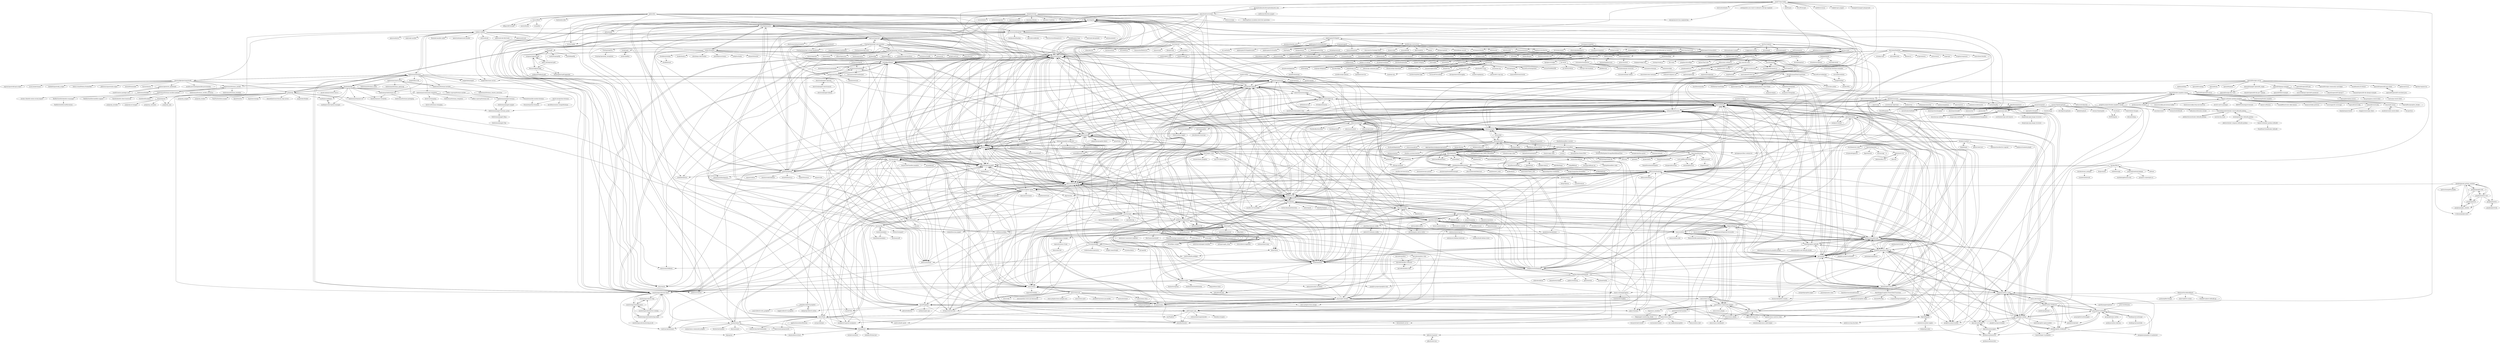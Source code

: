 digraph G {
"lg/murder" -> "russss/Herd"
"lg/murder" -> "etsy/logster"
"lg/murder" -> "facebook/scribe" ["e"=1]
"lg/murder" -> "etsy/deployinator"
"lg/murder" -> "effigies/BitTornado"
"lg/murder" -> "logstash/logstash"
"lg/murder" -> "obfuscurity/tasseo"
"lg/murder" -> "devstructure/blueprint"
"lg/murder" -> "rashidkpc/Kibana"
"lg/murder" -> "mozilla-services/heka" ["e"=1]
"lg/murder" -> "github/janky" ["e"=1]
"lg/murder" -> "twitter/zipkin" ["e"=1]
"lg/murder" -> "jedi4ever/veewee" ["e"=1]
"lg/murder" -> "cobbler/cobbler"
"lg/murder" -> "robey/kestrel" ["e"=1]
"ustream/openduty" -> "guardian/alerta"
"ustream/openduty" -> "arachnys/cabot"
"ustream/openduty" -> "urbanairship/tessera"
"ustream/openduty" -> "prezi/changelog"
"ustream/openduty" -> "etsy/opsweekly"
"ustream/openduty" -> "flpjck/flapjack"
"ustream/openduty" -> "flapjack/flapjack"
"ustream/openduty" -> "etsy/nagios-herald"
"ustream/openduty" -> "vimeo/graph-explorer"
"ustream/openduty" -> "jssjr/carbonate"
"ustream/openduty" -> "openduty/openduty" ["e"=1]
"ustream/openduty" -> "scobal/seyren"
"ustream/openduty" -> "sensu/uchiwa"
"ustream/openduty" -> "brutasse/graphite-api"
"ustream/openduty" -> "linkedin/oncall" ["e"=1]
"wavii/darner" -> "robey/kestrel" ["e"=1]
"wavii/darner" -> "dustin/seriesly" ["e"=1]
"wavii/darner" -> "ai/visibility.js" ["e"=1]
"wavii/darner" -> "kumarnitin/RedisLive" ["e"=1]
"wavii/darner" -> "clearspring/stream-lib" ["e"=1]
"wavii/darner" -> "armon/statsite"
"wavii/darner" -> "bitly/nsq" ["e"=1]
"wavii/darner" -> "square/cane" ["e"=1]
"wavii/darner" -> "bkeepers/qu" ["e"=1]
"wavii/darner" -> "bogdanovich/siberite"
"wavii/darner" -> "paperlesspost/graphiti"
"wavii/darner" -> "pmwkaa/sophia" ["e"=1]
"wavii/darner" -> "visionmedia/histo"
"wavii/darner" -> "seomoz/qless"
"wavii/darner" -> "obfuscurity/tasseo"
"brehaut/color-js" -> "harthur/color"
"brehaut/color-js" -> "tweenjs/tween.js" ["e"=1]
"brehaut/color-js" -> "Qix-/color" ["e"=1]
"brehaut/color-js" -> "bgrins/TinyColor" ["e"=1]
"brehaut/color-js" -> "skratchdot/color-harmony"
"brehaut/color-js" -> "jrus/chromatist"
"brehaut/color-js" -> "boronine/colorspaces.js"
"brehaut/color-js" -> "One-com/one-color"
"brehaut/color-js" -> "c0bra/color-scheme-js"
"brehaut/color-js" -> "googlearchive/flipjs" ["e"=1]
"Graylog2/gelf-rb" -> "Graylog2/graylog2_exceptions"
"torkelo/grafana" -> "obfuscurity/tasseo"
"torkelo/grafana" -> "vimeo/graph-explorer"
"torkelo/grafana" -> "urbanairship/tessera"
"torkelo/grafana" -> "ripienaar/gdash"
"torkelo/grafana" -> "jssjr/carbonate"
"torkelo/grafana" -> "obfuscurity/descartes"
"torkelo/grafana" -> "pyr/cyanite"
"torkelo/grafana" -> "armon/statsite"
"torkelo/grafana" -> "influxdb/influxdb" ["e"=1]
"torkelo/grafana" -> "paperlesspost/graphiti"
"torkelo/grafana" -> "brutasse/graphite-api"
"torkelo/grafana" -> "kenhub/giraffe"
"torkelo/grafana" -> "etsy/logster"
"torkelo/grafana" -> "elasticsearch/kibana" ["e"=1]
"torkelo/grafana" -> "BrightcoveOS/Diamond"
"ganglia/ganglia-web" -> "ganglia/monitor-core"
"ganglia/ganglia-web" -> "ganglia/gmetric"
"ganglia/ganglia-web" -> "ganglia/gmond_python_modules"
"ganglia/ganglia-web" -> "ganglia/ganglia_contrib"
"theforeman/forklift" -> "nicolas-r/katello-centos-errata-import"
"go-rel/rel" -> "Fs02/grimoire"
"go-rel/rel" -> "golobby/orm"
"go-rel/rel" -> "go-reform/reform" ["e"=1]
"go-rel/rel" -> "Fs02/go-todo-backend" ["e"=1]
"etsy/morgue" -> "etsy/opsweekly"
"etsy/morgue" -> "etsy/nagios-herald"
"etsy/morgue" -> "etsy/supergrep"
"etsy/morgue" -> "scobal/seyren"
"etsy/morgue" -> "etsy/logster"
"etsy/morgue" -> "jssjr/carbonate"
"etsy/morgue" -> "jordansissel/pleaserun"
"etsy/morgue" -> "etsy/deployinator"
"etsy/morgue" -> "lozzd/Nagdash"
"etsy/morgue" -> "dastergon/postmortem-templates" ["e"=1]
"etsy/morgue" -> "etsy/dashboard"
"etsy/morgue" -> "operable/cog" ["e"=1]
"etsy/morgue" -> "brutasse/graphite-api"
"etsy/morgue" -> "klen/graphite-beacon"
"etsy/morgue" -> "obfuscurity/descartes"
"kyokomi/emoji" -> "briandowns/spinner" ["e"=1]
"kyokomi/emoji" -> "enescakir/emoji"
"arachnys/cabot" -> "torkelo/grafana"
"arachnys/cabot" -> "scobal/seyren"
"arachnys/cabot" -> "urbanairship/tessera"
"arachnys/cabot" -> "fzaninotto/uptime" ["e"=1]
"arachnys/cabot" -> "graphite-project/graphite-web" ["e"=1]
"arachnys/cabot" -> "sensu/sensu"
"arachnys/cabot" -> "etsy/logster"
"arachnys/cabot" -> "healthchecks/healthchecks" ["e"=1]
"arachnys/cabot" -> "etsy/statsd" ["e"=1]
"arachnys/cabot" -> "BrightcoveOS/Diamond"
"arachnys/cabot" -> "ustream/openduty"
"arachnys/cabot" -> "afaqurk/linux-dash" ["e"=1]
"arachnys/cabot" -> "influxdb/influxdb" ["e"=1]
"arachnys/cabot" -> "klen/graphite-beacon"
"arachnys/cabot" -> "kahun/awesome-sysadmin" ["e"=1]
"stack72/ops-books" -> "hootsuite/atlantis" ["e"=1]
"stack72/ops-books" -> "devopsbookmarks/devopsbookmarks.com"
"stack72/ops-books" -> "actionjack/so-you-want-to-onboard-a-devops-engineer"
"stack72/ops-books" -> "mmcgrana/services-engineering" ["e"=1]
"stack72/ops-books" -> "chef/inspec" ["e"=1]
"stack72/ops-books" -> "k1LoW/awspec" ["e"=1]
"stack72/ops-books" -> "spotify/puppetexplorer" ["e"=1]
"stack72/ops-books" -> "mefellows/muxy" ["e"=1]
"stack72/ops-books" -> "etsy/opsweekly"
"stack72/ops-books" -> "rodjek/rspec-puppet" ["e"=1]
"stack72/ops-books" -> "example42/puppet-playground" ["e"=1]
"stack72/ops-books" -> "armon/statsite"
"stack72/ops-books" -> "ripienaar/gdash"
"stack72/ops-books" -> "adrienthebo/r10k" ["e"=1]
"stack72/ops-books" -> "jssjr/carbonate"
"flakshack/SysAdminBoard" -> "etsy/nagios-herald"
"flakshack/SysAdminBoard" -> "lamw/vghetto-scripts" ["e"=1]
"flakshack/SysAdminBoard" -> "spotify/puppetexplorer" ["e"=1]
"flakshack/SysAdminBoard" -> "Oxalide/vsphere-influxdb-go" ["e"=1]
"flakshack/SysAdminBoard" -> "grahamgilbert/imagr" ["e"=1]
"llimllib/bloomfilter-tutorial" -> "jaybaird/python-bloomfilter"
"judwhite/go-svc" -> "mreiferson/go-options"
"judwhite/go-svc" -> "youzan/nsq"
"judwhite/go-svc" -> "kardianos/service" ["e"=1]
"judwhite/go-svc" -> "nsqio/go-nsq" ["e"=1]
"bitly/dablooms" -> "armon/bloomd"
"bitly/dablooms" -> "axiak/pybloomfiltermmap"
"bitly/dablooms" -> "bitly/simplehttp"
"bitly/dablooms" -> "jaybaird/python-bloomfilter"
"bitly/dablooms" -> "mavam/libbf"
"bitly/dablooms" -> "clearspring/stream-lib" ["e"=1]
"bitly/dablooms" -> "ha/doozerd" ["e"=1]
"bitly/dablooms" -> "bitly/nsq" ["e"=1]
"bitly/dablooms" -> "jvirkki/libbloom"
"bitly/dablooms" -> "linkedin/cleo" ["e"=1]
"bitly/dablooms" -> "tylertreat/BoomFilters" ["e"=1]
"bitly/dablooms" -> "armon/statsite"
"bitly/dablooms" -> "seomoz/pyreBloom"
"bitly/dablooms" -> "armon/libart" ["e"=1]
"bitly/dablooms" -> "lemire/EWAHBoolArray" ["e"=1]
"jaybaird/python-bloomfilter" -> "axiak/pybloomfiltermmap"
"jaybaird/python-bloomfilter" -> "joseph-fox/python-bloomfilter"
"jaybaird/python-bloomfilter" -> "seomoz/pyreBloom"
"jaybaird/python-bloomfilter" -> "bitly/dablooms"
"jaybaird/python-bloomfilter" -> "LiuXingMing/Scrapy_Redis_Bloomfilter" ["e"=1]
"jaybaird/python-bloomfilter" -> "rolando/scrapy-redis" ["e"=1]
"jaybaird/python-bloomfilter" -> "kennethreitz/grequests" ["e"=1]
"jaybaird/python-bloomfilter" -> "ilanschnell/bitarray"
"jaybaird/python-bloomfilter" -> "rmax/scrapy-redis" ["e"=1]
"jaybaird/python-bloomfilter" -> "nvie/rq" ["e"=1]
"jaybaird/python-bloomfilter" -> "hiway/python-bloom-filter"
"jaybaird/python-bloomfilter" -> "Python3WebSpider/ScrapyRedisBloomFilter" ["e"=1]
"jaybaird/python-bloomfilter" -> "grangier/python-goose" ["e"=1]
"jaybaird/python-bloomfilter" -> "armon/bloomd"
"jaybaird/python-bloomfilter" -> "leonsim/simhash" ["e"=1]
"scobal/seyren" -> "obfuscurity/tasseo"
"scobal/seyren" -> "obfuscurity/descartes"
"scobal/seyren" -> "klen/graphite-beacon"
"scobal/seyren" -> "vimeo/graph-explorer"
"scobal/seyren" -> "wayfair/Graphite-Tattle"
"scobal/seyren" -> "jssjr/carbonate"
"scobal/seyren" -> "kenhub/giraffe"
"scobal/seyren" -> "ripienaar/gdash"
"scobal/seyren" -> "brutasse/graphite-api"
"scobal/seyren" -> "paperlesspost/graphiti"
"scobal/seyren" -> "etsy/logster"
"scobal/seyren" -> "urbanairship/tessera"
"scobal/seyren" -> "livingsocial/rearview"
"scobal/seyren" -> "etsy/skyline"
"scobal/seyren" -> "Dieterbe/anthracite"
"Graylog2/graylog2-server" -> "Graylog2/graylog2-web-interface"
"Graylog2/graylog2-server" -> "fluent/fluentd" ["e"=1]
"Graylog2/graylog2-server" -> "logstash/logstash"
"Graylog2/graylog2-server" -> "elastic/logstash" ["e"=1]
"Graylog2/graylog2-server" -> "etsy/statsd" ["e"=1]
"Graylog2/graylog2-server" -> "elastic/beats" ["e"=1]
"Graylog2/graylog2-server" -> "allinurl/goaccess" ["e"=1]
"Graylog2/graylog2-server" -> "hashicorp/consul" ["e"=1]
"Graylog2/graylog2-server" -> "grafana/loki" ["e"=1]
"Graylog2/graylog2-server" -> "firehol/netdata" ["e"=1]
"Graylog2/graylog2-server" -> "prometheus/prometheus" ["e"=1]
"Graylog2/graylog2-server" -> "containous/traefik" ["e"=1]
"Graylog2/graylog2-server" -> "coreos/etcd" ["e"=1]
"Graylog2/graylog2-server" -> "google/cadvisor" ["e"=1]
"Graylog2/graylog2-server" -> "sensu/sensu"
"yunnian/php-nsq" -> "davegardnerisme/nsqphp"
"yunnian/php-nsq" -> "stackerzzq/phpnsq"
"yunnian/php-nsq" -> "moolex/nsqclient-php"
"yunnian/php-nsq" -> "Yurunsoft/YurunHttp" ["e"=1]
"bumptech/stud" -> "varnish/hitch" ["e"=1]
"bumptech/stud" -> "armon/statsite"
"bumptech/stud" -> "obfuscurity/tasseo"
"bumptech/stud" -> "devstructure/blueprint"
"bumptech/stud" -> "etsy/deployinator"
"bumptech/stud" -> "cortesi/mitmproxy" ["e"=1]
"bumptech/stud" -> "ha/doozerd" ["e"=1]
"bumptech/stud" -> "massemanet/eper" ["e"=1]
"bumptech/stud" -> "boundary/folsom" ["e"=1]
"bumptech/stud" -> "rashidkpc/Kibana"
"bumptech/stud" -> "ripienaar/gdash"
"bumptech/stud" -> "tatsuhiro-t/spdylay" ["e"=1]
"bumptech/stud" -> "lusis/Noah"
"bumptech/stud" -> "dotcloud/hipache" ["e"=1]
"bumptech/stud" -> "etsy/logster"
"python-diamond/Diamond" -> "BrightcoveOS/Diamond"
"python-diamond/Diamond" -> "kennethreitz/tablib" ["e"=1]
"python-diamond/Diamond" -> "pallets/werkzeug" ["e"=1]
"python-diamond/Diamond" -> "gleitz/howdoi" ["e"=1]
"python-diamond/Diamond" -> "scobal/seyren"
"python-diamond/Diamond" -> "graphite-project/carbon" ["e"=1]
"python-diamond/Diamond" -> "jazzband/tablib" ["e"=1]
"python-diamond/Diamond" -> "grobian/carbon-c-relay"
"python-diamond/Diamond" -> "graphite-project/graphite-web" ["e"=1]
"python-diamond/Diamond" -> "etsy/logster"
"python-diamond/Diamond" -> "urbanairship/tessera"
"python-diamond/Diamond" -> "arachnys/cabot"
"python-diamond/Diamond" -> "brutasse/graphite-api"
"python-diamond/Diamond" -> "graphite-ng/carbon-relay-ng"
"python-diamond/Diamond" -> "collectd/collectd" ["e"=1]
"fdietz/team_dashboard" -> "obfuscurity/tasseo"
"fdietz/team_dashboard" -> "ripienaar/gdash"
"fdietz/team_dashboard" -> "kenhub/giraffe"
"fdietz/team_dashboard" -> "obfuscurity/descartes"
"fdietz/team_dashboard" -> "paperlesspost/graphiti"
"fdietz/team_dashboard" -> "torkelo/grafana"
"fdietz/team_dashboard" -> "monigusto/vagrant-monigusto" ["e"=1]
"fdietz/team_dashboard" -> "jondot/graphene"
"fdietz/team_dashboard" -> "vimeo/graph-explorer"
"fdietz/team_dashboard" -> "monitoringsucks/tool-repos"
"fdietz/team_dashboard" -> "etsy/logster"
"fdietz/team_dashboard" -> "scobal/seyren"
"fdietz/team_dashboard" -> "wayfair/Graphite-Tattle"
"fdietz/team_dashboard" -> "urbanairship/tessera"
"fdietz/team_dashboard" -> "obazoud/statusdashboard"
"google/palette.js" -> "c0bra/color-scheme-js"
"opsschool/curriculum" -> "monitoringsucks/tool-repos"
"opsschool/curriculum" -> "devstructure/blueprint"
"opsschool/curriculum" -> "etsy/logster"
"opsschool/curriculum" -> "sensu/sensu"
"opsschool/curriculum" -> "mmcgrana/services-engineering" ["e"=1]
"opsschool/curriculum" -> "devopsbookmarks/devopsbookmarks.com"
"opsschool/curriculum" -> "lusis/Noah"
"opsschool/curriculum" -> "jedi4ever/veewee" ["e"=1]
"opsschool/curriculum" -> "stack72/ops-books"
"opsschool/curriculum" -> "kahun/awesome-sysadmin" ["e"=1]
"opsschool/curriculum" -> "jordansissel/pleaserun"
"opsschool/curriculum" -> "al3x/sovereign" ["e"=1]
"opsschool/curriculum" -> "chassing/linux-sysadmin-interview-questions" ["e"=1]
"opsschool/curriculum" -> "ripienaar/gdash"
"opsschool/curriculum" -> "etsy/morgue"
"etsy/skyline" -> "etsy/oculus"
"etsy/skyline" -> "twitter/AnomalyDetection" ["e"=1]
"etsy/skyline" -> "vimeo/graph-explorer"
"etsy/skyline" -> "scobal/seyren"
"etsy/skyline" -> "etsy/logster"
"etsy/skyline" -> "aphyr/riemann" ["e"=1]
"etsy/skyline" -> "mozilla-services/heka" ["e"=1]
"etsy/skyline" -> "yahoo/egads" ["e"=1]
"etsy/skyline" -> "armon/statsite"
"etsy/skyline" -> "BrightcoveOS/Diamond"
"etsy/skyline" -> "linkedin/luminol" ["e"=1]
"etsy/skyline" -> "influxdb/influxdb" ["e"=1]
"etsy/skyline" -> "torkelo/grafana"
"etsy/skyline" -> "obfuscurity/tasseo"
"etsy/skyline" -> "etsy/opsweekly"
"grobian/carbon-c-relay" -> "lomik/go-carbon"
"grobian/carbon-c-relay" -> "graphite-ng/carbon-relay-ng"
"grobian/carbon-c-relay" -> "go-graphite/carbonapi"
"grobian/carbon-c-relay" -> "lomik/graphite-clickhouse"
"grobian/carbon-c-relay" -> "lomik/carbon-clickhouse"
"grobian/carbon-c-relay" -> "brutasse/graphite-api"
"grobian/carbon-c-relay" -> "dgryski/carbonzipper"
"grobian/carbon-c-relay" -> "jssjr/carbonate"
"grobian/carbon-c-relay" -> "grobian/carbonserver"
"grobian/carbon-c-relay" -> "jjneely/buckytools"
"grobian/carbon-c-relay" -> "graphite-project/carbon" ["e"=1]
"grobian/carbon-c-relay" -> "brutasse/graphite-cyanite"
"grobian/carbon-c-relay" -> "moira-alert/moira"
"grobian/carbon-c-relay" -> "pyr/cyanite"
"grobian/carbon-c-relay" -> "dgryski/carbonapi"
"obfuscurity/tasseo" -> "obfuscurity/descartes"
"obfuscurity/tasseo" -> "ripienaar/gdash"
"obfuscurity/tasseo" -> "paperlesspost/graphiti"
"obfuscurity/tasseo" -> "jondot/graphene"
"obfuscurity/tasseo" -> "kenhub/giraffe"
"obfuscurity/tasseo" -> "etsy/logster"
"obfuscurity/tasseo" -> "obfuscurity/backstop"
"obfuscurity/tasseo" -> "scobal/seyren"
"obfuscurity/tasseo" -> "torkelo/grafana"
"obfuscurity/tasseo" -> "vimeo/graph-explorer"
"obfuscurity/tasseo" -> "monitoringsucks/tool-repos"
"obfuscurity/tasseo" -> "fdietz/team_dashboard"
"obfuscurity/tasseo" -> "obfuscurity/dusk"
"obfuscurity/tasseo" -> "rashidkpc/Kibana"
"obfuscurity/tasseo" -> "urbanairship/tessera"
"sensu/sensu" -> "sensu/uchiwa"
"sensu/sensu" -> "sensu/sensu-community-plugins"
"sensu/sensu" -> "obfuscurity/tasseo"
"sensu/sensu" -> "monitoringsucks/tool-repos"
"sensu/sensu" -> "sensu/sensu-chef"
"sensu/sensu" -> "aphyr/riemann" ["e"=1]
"sensu/sensu" -> "flapjack/flapjack"
"sensu/sensu" -> "logstash/logstash"
"sensu/sensu" -> "rashidkpc/Kibana"
"sensu/sensu" -> "influxdb/influxdb" ["e"=1]
"sensu/sensu" -> "obfuscurity/descartes"
"sensu/sensu" -> "sensu/sensu-go"
"sensu/sensu" -> "naparuba/shinken" ["e"=1]
"sensu/sensu" -> "jedi4ever/veewee" ["e"=1]
"sensu/sensu" -> "ripienaar/gdash"
"Graylog2/graylog2-web-interface" -> "Graylog2/graylog2-server"
"Graylog2/graylog2-web-interface" -> "logstash/logstash"
"Graylog2/graylog2-web-interface" -> "Graylog2/graylog2-docs"
"Graylog2/graylog2-web-interface" -> "rashidkpc/Kibana"
"Graylog2/graylog2-web-interface" -> "josegonzalez/beaver"
"Graylog2/graylog2-web-interface" -> "t0xa/gelfj"
"Graylog2/graylog2-web-interface" -> "Graylog2/gelf-rb"
"Graylog2/graylog2-web-interface" -> "ncode/logix"
"Graylog2/graylog2-web-interface" -> "paperlesspost/graphiti"
"Graylog2/graylog2-web-interface" -> "obfuscurity/tasseo"
"Graylog2/graylog2-web-interface" -> "racker/dreadnot"
"Graylog2/graylog2-web-interface" -> "ripienaar/gdash"
"Graylog2/graylog2-web-interface" -> "Graylog2/graylog2-stream-dashboard"
"Graylog2/graylog2-web-interface" -> "bernd/fpm-recipes"
"Graylog2/graylog2-web-interface" -> "puppetlabs/puppet-dashboard" ["e"=1]
"PitPik/colorPicker" -> "PitPik/tinyColorPicker"
"PitPik/colorPicker" -> "DavidDurman/FlexiColorPicker"
"PitPik/colorPicker" -> "vanderlee/colorpicker"
"PitPik/colorPicker" -> "bgrins/spectrum" ["e"=1]
"PitPik/colorPicker" -> "tovic/color-picker"
"PitPik/colorPicker" -> "evoluteur/colorpicker"
"PitPik/colorPicker" -> "josedvq/colpick-jQuery-Color-Picker"
"PitPik/colorPicker" -> "EastDesire/jscolor"
"devstructure/blueprint" -> "jedi4ever/veewee" ["e"=1]
"devstructure/blueprint" -> "etsy/deployinator"
"devstructure/blueprint" -> "etsy/logster"
"devstructure/blueprint" -> "meskyanichi/backup" ["e"=1]
"devstructure/blueprint" -> "monitoringsucks/tool-repos"
"devstructure/blueprint" -> "opscode/cookbooks" ["e"=1]
"devstructure/blueprint" -> "logstash/logstash"
"devstructure/blueprint" -> "ripienaar/gdash"
"devstructure/blueprint" -> "obfuscurity/tasseo"
"devstructure/blueprint" -> "devstructure/blueprint-io"
"devstructure/blueprint" -> "cloudfoundry/vcap" ["e"=1]
"devstructure/blueprint" -> "postrank-labs/goliath" ["e"=1]
"devstructure/blueprint" -> "jordansissel/fpm" ["e"=1]
"devstructure/blueprint" -> "aziz/tmuxinator" ["e"=1]
"devstructure/blueprint" -> "jondot/graphene"
"xav/Grapefruit" -> "jrus/chromatist"
"xav/Grapefruit" -> "mattrobenolt/colors.py"
"theforeman/puppet-foreman" -> "theforeman/puppet-foreman_proxy"
"theforeman/puppet-foreman" -> "theforeman/puppet-puppet"
"BrightcoveOS/Diamond" -> "python-diamond/Diamond"
"BrightcoveOS/Diamond" -> "etsy/logster"
"BrightcoveOS/Diamond" -> "vimeo/graph-explorer"
"BrightcoveOS/Diamond" -> "ripienaar/gdash"
"BrightcoveOS/Diamond" -> "obfuscurity/tasseo"
"BrightcoveOS/Diamond" -> "jssjr/carbonate"
"BrightcoveOS/Diamond" -> "armon/statsite"
"BrightcoveOS/Diamond" -> "torkelo/grafana"
"BrightcoveOS/Diamond" -> "Dieterbe/anthracite"
"BrightcoveOS/Diamond" -> "paperlesspost/graphiti"
"BrightcoveOS/Diamond" -> "etsy/skyline"
"BrightcoveOS/Diamond" -> "urbanairship/tessera"
"BrightcoveOS/Diamond" -> "graphite-project/carbon" ["e"=1]
"BrightcoveOS/Diamond" -> "scobal/seyren"
"BrightcoveOS/Diamond" -> "kenhub/giraffe"
"armon/bloomd" -> "armon/hlld"
"armon/bloomd" -> "armon/statsite"
"armon/bloomd" -> "bitly/dablooms"
"armon/bloomd" -> "kiip/bloom-python-driver"
"armon/bloomd" -> "tylertreat/BoomFilters" ["e"=1]
"armon/bloomd" -> "axiak/pybloomfiltermmap"
"armon/bloomd" -> "facebook/libphenom" ["e"=1]
"armon/bloomd" -> "kellabyte/Haywire"
"armon/bloomd" -> "pmwkaa/sophia" ["e"=1]
"armon/bloomd" -> "concurrencykit/ck" ["e"=1]
"armon/bloomd" -> "seomoz/pyreBloom"
"armon/bloomd" -> "armon/libart" ["e"=1]
"armon/bloomd" -> "aggregateknowledge/postgresql-hll" ["e"=1]
"armon/bloomd" -> "docker/libchan" ["e"=1]
"armon/bloomd" -> "jaybaird/python-bloomfilter"
"cobbler/cobbler" -> "theforeman/foreman"
"cobbler/cobbler" -> "fboender/ansible-cmdb" ["e"=1]
"cobbler/cobbler" -> "openstack/openstack-ansible" ["e"=1]
"cobbler/cobbler" -> "sensu/sensu"
"cobbler/cobbler" -> "jedi4ever/veewee" ["e"=1]
"cobbler/cobbler" -> "puppetlabs/puppet" ["e"=1]
"cobbler/cobbler" -> "puppetlabs/razor-server" ["e"=1]
"cobbler/cobbler" -> "saltstack/salt" ["e"=1]
"cobbler/cobbler" -> "openstack-dev/devstack" ["e"=1]
"cobbler/cobbler" -> "openstack/ironic" ["e"=1]
"cobbler/cobbler" -> "mitchellh/packer" ["e"=1]
"cobbler/cobbler" -> "openstack/nova" ["e"=1]
"cobbler/cobbler" -> "ceph/ceph-ansible" ["e"=1]
"cobbler/cobbler" -> "logstash/logstash"
"cobbler/cobbler" -> "jordansissel/fpm" ["e"=1]
"etsy/logster" -> "ripienaar/gdash"
"etsy/logster" -> "obfuscurity/tasseo"
"etsy/logster" -> "paperlesspost/graphiti"
"etsy/logster" -> "BrightcoveOS/Diamond"
"etsy/logster" -> "etsy/statsd" ["e"=1]
"etsy/logster" -> "etsy/deployinator"
"etsy/logster" -> "etsy/dashboard"
"etsy/logster" -> "jondot/graphene"
"etsy/logster" -> "scobal/seyren"
"etsy/logster" -> "monitoringsucks/tool-repos"
"etsy/logster" -> "rashidkpc/Kibana"
"etsy/logster" -> "logstash/logstash"
"etsy/logster" -> "obfuscurity/descartes"
"etsy/logster" -> "vimeo/graph-explorer"
"etsy/logster" -> "etsy/skyline"
"jkehres/docker-compose-influxdb-grafana" -> "nicolargo/docker-influxdb-grafana"
"kellabyte/Haywire" -> "springmeyer/libuv-webserver"
"kellabyte/Haywire" -> "kellabyte/hellcat"
"kellabyte/Haywire" -> "cloudius-systems/seastar" ["e"=1]
"kellabyte/Haywire" -> "bitly/simplehttp"
"klen/graphite-beacon" -> "jssjr/carbonate"
"klen/graphite-beacon" -> "scobal/seyren"
"klen/graphite-beacon" -> "grobian/carbon-c-relay"
"klen/graphite-beacon" -> "jamiealquiza/es-stats"
"klen/graphite-beacon" -> "brutasse/graphite-api"
"klen/graphite-beacon" -> "armon/statsite"
"klen/graphite-beacon" -> "urbanairship/tessera"
"klen/graphite-beacon" -> "obfuscurity/backstop"
"klen/graphite-beacon" -> "graphite-ng/carbon-relay-ng"
"klen/graphite-beacon" -> "daniellawrence/graphitesend"
"klen/graphite-beacon" -> "MattHodge/Graphite-PowerShell-Functions"
"klen/graphite-beacon" -> "seatgeek/graphite-pager"
"klen/graphite-beacon" -> "lomik/go-carbon"
"klen/graphite-beacon" -> "pyr/cyanite"
"klen/graphite-beacon" -> "shawn-sterling/graphios"
"amscanne/huptime" -> "zettio/weave" ["e"=1]
"amscanne/huptime" -> "torkelo/grafana"
"amscanne/huptime" -> "vimeo/graph-explorer"
"amscanne/huptime" -> "orchardup/fig" ["e"=1]
"amscanne/huptime" -> "jordansissel/pleaserun"
"amscanne/huptime" -> "buger/gor" ["e"=1]
"amscanne/huptime" -> "jssjr/carbonate"
"amscanne/huptime" -> "obfuscurity/tasseo"
"amscanne/huptime" -> "dropbox/responses" ["e"=1]
"amscanne/huptime" -> "steeve/boot2docker" ["e"=1]
"amscanne/huptime" -> "nvie/pip-tools" ["e"=1]
"amscanne/huptime" -> "mitsuhiko/click" ["e"=1]
"amscanne/huptime" -> "armon/statsite"
"amscanne/huptime" -> "Xfennec/cv" ["e"=1]
"amscanne/huptime" -> "stripe/einhorn" ["e"=1]
"fetep/pencil" -> "danielsdeleo/critical"
"fetep/pencil" -> "cebailey59/charcoal"
"fetep/pencil" -> "krobertson/metis"
"fetep/pencil" -> "gflarity/response"
"kenhub/giraffe" -> "gingerlime/graphite-fabric"
"kenhub/giraffe" -> "obfuscurity/tasseo"
"kenhub/giraffe" -> "ripienaar/gdash"
"kenhub/giraffe" -> "paperlesspost/graphiti"
"kenhub/giraffe" -> "obfuscurity/descartes"
"kenhub/giraffe" -> "jondot/graphene"
"kenhub/giraffe" -> "vimeo/graph-explorer"
"kenhub/giraffe" -> "ripienaar/graphite-graph-dsl"
"kenhub/giraffe" -> "scobal/seyren"
"kenhub/giraffe" -> "obfuscurity/dusk"
"kenhub/giraffe" -> "torkelo/grafana"
"kenhub/giraffe" -> "armon/statsite"
"kenhub/giraffe" -> "fdietz/team_dashboard"
"kenhub/giraffe" -> "rashidkpc/Kibana"
"kenhub/giraffe" -> "gree/Orion"
"lusis/Noah" -> "danielsdeleo/critical"
"lusis/Noah" -> "heavywater/pennyworth"
"lusis/Noah" -> "fujin/pylon"
"lusis/Noah" -> "jonlives/knife-spork" ["e"=1]
"lusis/Noah" -> "ripienaar/gdash"
"lusis/Noah" -> "wayfair/Graphite-Tattle"
"lusis/Noah" -> "mattray/spiceweasel" ["e"=1]
"lusis/Noah" -> "applicationsonline/librarian" ["e"=1]
"lusis/Noah" -> "xb95/nagios-api"
"lusis/Noah" -> "sonian/sensu"
"lusis/Noah" -> "fetep/pencil"
"lusis/Noah" -> "websterclay/chef-dominodes"
"lusis/Noah" -> "joemiller/bunchr"
"lusis/Noah" -> "acrmp/chefspec" ["e"=1]
"lusis/Noah" -> "monigusto/vagrant-monigusto" ["e"=1]
"monitoringsucks/tool-repos" -> "monitoringsucks/metrics-catalog"
"monitoringsucks/tool-repos" -> "monitoringsucks/blog-posts"
"monitoringsucks/tool-repos" -> "monitoringsucks/loadtesting-repos"
"monitoringsucks/tool-repos" -> "obfuscurity/tasseo"
"monitoringsucks/tool-repos" -> "ripienaar/gdash"
"monitoringsucks/tool-repos" -> "paperlesspost/graphiti"
"monitoringsucks/tool-repos" -> "obfuscurity/descartes"
"monitoringsucks/tool-repos" -> "etsy/logster"
"monitoringsucks/tool-repos" -> "monitoringsucks/irc-logs"
"monitoringsucks/tool-repos" -> "sonian/sensu"
"monitoringsucks/tool-repos" -> "wayfair/Graphite-Tattle"
"monitoringsucks/tool-repos" -> "sensu/sensu"
"monitoringsucks/tool-repos" -> "rashidkpc/Kibana"
"monitoringsucks/tool-repos" -> "mattray/spiceweasel" ["e"=1]
"monitoringsucks/tool-repos" -> "logstash/logstash"
"ripienaar/gdash" -> "obfuscurity/tasseo"
"ripienaar/gdash" -> "paperlesspost/graphiti"
"ripienaar/gdash" -> "ripienaar/graphite-graph-dsl"
"ripienaar/gdash" -> "obfuscurity/descartes"
"ripienaar/gdash" -> "kenhub/giraffe"
"ripienaar/gdash" -> "etsy/logster"
"ripienaar/gdash" -> "etsy/dashboard"
"ripienaar/gdash" -> "jondot/graphene"
"ripienaar/gdash" -> "fetep/pencil"
"ripienaar/gdash" -> "obfuscurity/backstop"
"ripienaar/gdash" -> "rashidkpc/Kibana"
"ripienaar/gdash" -> "monitoringsucks/tool-repos"
"ripienaar/gdash" -> "vimeo/graph-explorer"
"ripienaar/gdash" -> "etsy/nagios_tools"
"ripienaar/gdash" -> "torkelo/grafana"
"github/brubeck" -> "armon/statsite"
"github/brubeck" -> "urbanairship/tessera"
"github/brubeck" -> "grobian/carbon-c-relay"
"github/brubeck" -> "brutasse/graphite-api"
"github/brubeck" -> "lomik/go-carbon"
"github/brubeck" -> "jssjr/carbonate"
"github/brubeck" -> "graphite-ng/carbon-relay-ng"
"github/brubeck" -> "bitly/statsdaemon"
"github/brubeck" -> "packetbeat/packetbeat" ["e"=1]
"github/brubeck" -> "klen/graphite-beacon"
"github/brubeck" -> "pyr/cyanite"
"github/brubeck" -> "obfuscurity/tasseo"
"github/brubeck" -> "mailgun/vulcand" ["e"=1]
"github/brubeck" -> "etsy/logster"
"github/brubeck" -> "torkelo/grafana"
"bernd/fpm-cookery" -> "bernd/fpm-recipes"
"bernd/fpm-cookery" -> "dnbert/prm"
"bernd/fpm-cookery" -> "rcrowley/freight"
"bernd/fpm-cookery" -> "joemiller/bunchr"
"bernd/fpm-cookery" -> "ripienaar/gdash"
"bernd/fpm-cookery" -> "obfuscurity/backstop"
"bernd/fpm-cookery" -> "jssjr/carbonate"
"bernd/fpm-cookery" -> "andytinycat/puppet-omnibus"
"bernd/fpm-cookery" -> "jordansissel/pleaserun"
"bernd/fpm-cookery" -> "xb95/nagios-api"
"bernd/fpm-cookery" -> "pitluga/supply_drop" ["e"=1]
"bernd/fpm-cookery" -> "monigusto/vagrant-monigusto" ["e"=1]
"bernd/fpm-cookery" -> "monitoringsucks/tool-repos"
"bernd/fpm-cookery" -> "chrisroberts/vagabond" ["e"=1]
"bernd/fpm-cookery" -> "railsmachine/rump" ["e"=1]
"jordansissel/pleaserun" -> "bernd/fpm-cookery"
"jordansissel/pleaserun" -> "jordansissel/fpm" ["e"=1]
"jordansissel/pleaserun" -> "monitoringsucks/tool-repos"
"jordansissel/pleaserun" -> "Dieterbe/anthracite"
"jordansissel/pleaserun" -> "jssjr/carbonate"
"jordansissel/pleaserun" -> "obfuscurity/descartes"
"jordansissel/pleaserun" -> "krobertson/deb-s3"
"jordansissel/pleaserun" -> "torkelo/grafana"
"jordansissel/pleaserun" -> "brutasse/graphite-api"
"jordansissel/pleaserun" -> "obfuscurity/tasseo"
"jordansissel/pleaserun" -> "urbanairship/tessera"
"jordansissel/pleaserun" -> "ripienaar/gdash"
"jordansissel/pleaserun" -> "armon/statsite"
"jordansissel/pleaserun" -> "adrienthebo/r10k" ["e"=1]
"jordansissel/pleaserun" -> "smira/aptly"
"andsens/bootstrap-vz" -> "andsens/build-debian-cloud"
"andsens/bootstrap-vz" -> "andsens/ec2debian-build-ami"
"smira/aptly" -> "rcrowley/freight"
"smira/aptly" -> "krobertson/deb-s3"
"smira/aptly" -> "jordansissel/fpm" ["e"=1]
"smira/aptly" -> "jordansissel/pleaserun"
"smira/aptly" -> "mitchellh/packer" ["e"=1]
"smira/aptly" -> "bernd/fpm-cookery"
"smira/aptly" -> "torkelo/grafana"
"smira/aptly" -> "metacloud/molecule" ["e"=1]
"smira/aptly" -> "rodjek/librarian-puppet" ["e"=1]
"smira/aptly" -> "andsens/bootstrap-vz"
"smira/aptly" -> "armon/statsite"
"smira/aptly" -> "packetbeat/packetbeat" ["e"=1]
"smira/aptly" -> "eBay/fabio" ["e"=1]
"smira/aptly" -> "aphyr/riemann" ["e"=1]
"smira/aptly" -> "BrightcoveOS/Diamond"
"etsy/deployinator" -> "racker/dreadnot"
"etsy/deployinator" -> "etsy/logster"
"etsy/deployinator" -> "paperlesspost/graphiti"
"etsy/deployinator" -> "devstructure/blueprint"
"etsy/deployinator" -> "obfuscurity/tasseo"
"etsy/deployinator" -> "ripienaar/gdash"
"etsy/deployinator" -> "github/janky" ["e"=1]
"etsy/deployinator" -> "etsy/supergrep"
"etsy/deployinator" -> "etsy/statsd" ["e"=1]
"etsy/deployinator" -> "paulasmuth/fnordmetric" ["e"=1]
"etsy/deployinator" -> "jedi4ever/veewee" ["e"=1]
"etsy/deployinator" -> "etsy/dashboard"
"etsy/deployinator" -> "monitoringsucks/tool-repos"
"etsy/deployinator" -> "jondot/graphene"
"etsy/deployinator" -> "logstash/logstash"
"sensu/sensu-go" -> "sensu/sensu-docs"
"sensu/sensu-go" -> "sensu/web"
"sensu/sensu-go" -> "sensu/sensu"
"sensu/sensu-go" -> "sensu/grafana-sensu-go-datasource"
"sensu/sensu-go" -> "sensu/uchiwa"
"sensu/sensu-go" -> "sensu-plugins/sensu-plugin"
"sensu/sensu-go" -> "sensu/sensu-puppet"
"sensu/sensu-go" -> "sensu-plugins/sensu-plugins-aws"
"sensu/sensu-go" -> "sensu/sensu-perf"
"sensu/sensu-go" -> "jaredledvina/sensu-go-ansible"
"sensu/sensu-go" -> "hootsuite/sens8"
"openshift/origin-server" -> "openshift/rhc"
"openshift/origin-server" -> "openshift/geard" ["e"=1]
"openshift/origin-server" -> "openshift/puppet-openshift_origin"
"openshift/origin-server" -> "openshift/openshift-extras"
"openshift/origin-server" -> "openshift/origin-dev-tools"
"openshift/origin-server" -> "openshift/openshift-pep"
"openshift/origin-server" -> "openshift/origin-community-cartridges"
"openshift/origin-server" -> "cloudfoundry/cf-release" ["e"=1]
"openshift/origin-server" -> "openshift/django-example"
"openshift/origin-server" -> "openshift/openshift-java-client"
"openshift/origin-server" -> "Katello/katello"
"openshift/origin-server" -> "globocom/tsuru" ["e"=1]
"openshift/origin-server" -> "fgrehm/vagrant-lxc" ["e"=1]
"openshift/origin-server" -> "opdemand/deis" ["e"=1]
"openshift/origin-server" -> "openshift/training" ["e"=1]
"icrowley/fake" -> "wawandco/fako"
"icrowley/fake" -> "bxcodec/faker" ["e"=1]
"hako/durafmt" -> "leekchan/timeutil"
"vimeo/graph-explorer" -> "Dieterbe/anthracite"
"vimeo/graph-explorer" -> "obfuscurity/tasseo"
"vimeo/graph-explorer" -> "torkelo/grafana"
"vimeo/graph-explorer" -> "kenhub/giraffe"
"vimeo/graph-explorer" -> "paperlesspost/graphiti"
"vimeo/graph-explorer" -> "obfuscurity/descartes"
"vimeo/graph-explorer" -> "scobal/seyren"
"vimeo/graph-explorer" -> "ripienaar/gdash"
"vimeo/graph-explorer" -> "BrightcoveOS/Diamond"
"vimeo/graph-explorer" -> "jssjr/carbonate"
"vimeo/graph-explorer" -> "urbanairship/tessera"
"vimeo/graph-explorer" -> "etsy/skyline"
"vimeo/graph-explorer" -> "graphite-ng/graphite-ng"
"vimeo/graph-explorer" -> "vimeo/timeserieswidget"
"vimeo/graph-explorer" -> "etsy/oculus"
"obazoud/statusdashboard" -> "dashorst/dashboard" ["e"=1]
"ganglia/jmxetric" -> "ganglia/gmetric4j"
"monitoringsucks/metrics-catalog" -> "monitoringsucks/blog-posts"
"monitoringsucks/metrics-catalog" -> "monitoringsucks/loadtesting-repos"
"monitoringsucks/metrics-catalog" -> "monitoringsucks/tool-repos"
"monitoringsucks/metrics-catalog" -> "monitoringsucks/irc-logs"
"an0/Letterpress" -> "carlesfe/bashblog"
"an0/Letterpress" -> "dylanninin/blog"
"an0/Letterpress" -> "cbrauckmuller/helium" ["e"=1]
"an0/Letterpress" -> "orf/simple" ["e"=1]
"an0/Letterpress" -> "daeken/Benjen" ["e"=1]
"an0/Letterpress" -> "SerhoLiu/serholiu.com"
"an0/Letterpress" -> "isnowfy/pydown" ["e"=1]
"an0/Letterpress" -> "turingou/candy" ["e"=1]
"ilanschnell/bitarray" -> "scott-griffiths/bitstring"
"ilanschnell/bitarray" -> "jaybaird/python-bloomfilter"
"ilanschnell/bitarray" -> "hajimes/mmh3"
"ilanschnell/bitarray" -> "eerimoq/bitstruct"
"ilanschnell/bitarray" -> "DanielStutzbach/blist"
"ilanschnell/bitarray" -> "jab/bidict" ["e"=1]
"ilanschnell/bitarray" -> "kmike/DAWG" ["e"=1]
"pulp/pulpcore" -> "pulp/pulp_installer"
"pulp/pulpcore" -> "pulp/pulp-oci-images"
"pulp/pulpcore" -> "pulp/pulp_rpm"
"pulp/pulpcore" -> "pulp/pulp_container"
"gophergala2016/goad" -> "gophergala2016/thunderbird"
"gophergala2016/goad" -> "ivpusic/httpcheck"
"gophergala2016/goad" -> "rakyll/gom" ["e"=1]
"gophergala2016/goad" -> "ory-am/fosite" ["e"=1]
"gophergala2016/goad" -> "alexflint/go-restructure"
"gophergala2016/goad" -> "gophergala2016/meshbird"
"gophergala2016/goad" -> "jasonmoo/lambda_proc" ["e"=1]
"graphite-project/docker-graphite-statsd" -> "hopsoft/docker-graphite-statsd"
"graphite-project/docker-graphite-statsd" -> "graphite-project/carbonate" ["e"=1]
"graphite-project/docker-graphite-statsd" -> "graphite-project/carbon" ["e"=1]
"graphite-project/docker-graphite-statsd" -> "jsocol/pystatsd" ["e"=1]
"mavam/libbf" -> "ArashPartow/bloom"
"mavam/libbf" -> "dnbaker/sketch"
"mavam/libbf" -> "tlk00/BitMagic" ["e"=1]
"mavam/libbf" -> "rizkg/BBHash" ["e"=1]
"mavam/libbf" -> "splatlab/cqf"
"reconquest/orgalorg" -> "reconquest/shadowd"
"reconquest/orgalorg" -> "zarplata/keker"
"reconquest/orgalorg" -> "cosiner/socker"
"reconquest/orgalorg" -> "kovetskiy/manul" ["e"=1]
"reconquest/orgalorg" -> "ahmetalpbalkan/govvv"
"reconquest/orgalorg" -> "reconquest/barely"
"josedvq/colpick-jQuery-Color-Picker" -> "mrgrain/colpick"
"vimeo/graphite-influxdb" -> "graphite-ng/carbon-relay-ng"
"vimeo/graphite-influxdb" -> "brutasse/graphite-api"
"vimeo/graphite-influxdb" -> "brutasse/graphite-cyanite"
"vimeo/graphite-influxdb" -> "spinscale/elasticsearch-graphite-plugin"
"vimeo/graphite-influxdb" -> "graphite-ng/graphite-ng"
"vimeo/graphite-influxdb" -> "vimeo/graphite-api-influxdb-docker"
"openshift/django-example" -> "rancavil/django-openshift-quickstart"
"openshift/django-example" -> "jfmatth/openshift-django17"
"openshift/django-example" -> "zemanel/openshift-diy-django-example"
"openshift/django-example" -> "ehazlett/openshift-diy-py27-django"
"openshift/django-example" -> "openshift/flask-example"
"scott-griffiths/bitstring" -> "ilanschnell/bitarray"
"scott-griffiths/bitstring" -> "eerimoq/bitstruct"
"scott-griffiths/bitstring" -> "boisgera/bitstream"
"jondot/graphene" -> "obfuscurity/tasseo"
"jondot/graphene" -> "paperlesspost/graphiti"
"jondot/graphene" -> "ripienaar/gdash"
"jondot/graphene" -> "kenhub/giraffe"
"jondot/graphene" -> "square/cube" ["e"=1]
"jondot/graphene" -> "square/cubism" ["e"=1]
"jondot/graphene" -> "paulasmuth/fnordmetric" ["e"=1]
"jondot/graphene" -> "etsy/logster"
"jondot/graphene" -> "shutterstock/rickshaw" ["e"=1]
"jondot/graphene" -> "etsy/statsd" ["e"=1]
"jondot/graphene" -> "obfuscurity/descartes"
"jondot/graphene" -> "oesmith/morris.js" ["e"=1]
"jondot/graphene" -> "square/tesseract" ["e"=1]
"jondot/graphene" -> "codahale/metrics" ["e"=1]
"jondot/graphene" -> "rashidkpc/Kibana"
"DavidDurman/FlexiColorPicker" -> "PitPik/colorPicker"
"DavidDurman/FlexiColorPicker" -> "tovic/color-picker"
"DavidDurman/FlexiColorPicker" -> "bebraw/colorjoe"
"nsqio/go-diskqueue" -> "joncrlsn/dque"
"youzan/nsq" -> "absolute8511/nsq"
"youzan/nsq" -> "youzan/go-nsq"
"youzan/nsq" -> "nsqio/go-nsq" ["e"=1]
"youzan/nsq" -> "RussellLuo/timingwheel" ["e"=1]
"youzan/nsq" -> "judwhite/go-svc"
"youzan/nsq" -> "nsqio/go-diskqueue"
"youzan/nsq" -> "youzan/ZanRedisDB" ["e"=1]
"youzan/nsq" -> "yunnian/php-nsq"
"youzan/nsq" -> "jolestar/go-commons-pool" ["e"=1]
"youzan/nsq" -> "rfyiamcool/go-timewheel" ["e"=1]
"youzan/nsq" -> "blackbeans/kiteq" ["e"=1]
"youzan/nsq" -> "youzan/nsqJavaSDK"
"youzan/nsq" -> "leesper/tao" ["e"=1]
"avito-tech/bioyino" -> "go-graphite/carbonapi"
"AlekSi/reform" -> "gophergala2016/meshbird"
"AlekSi/reform" -> "hackraft/gophericons"
"etsy/mctop" -> "tumblr/memkeys"
"etsy/mctop" -> "etsy/supergrep"
"etsy/mctop" -> "twitter/twemperf" ["e"=1]
"etsy/mctop" -> "bmatheny/memkeys"
"etsy/mctop" -> "jssjr/carbonate"
"etsy/mctop" -> "jordansissel/lumberjack"
"xb95/nagios-api" -> "lozzd/Nagdash"
"xb95/nagios-api" -> "railsmachine/nagiosharder"
"xb95/nagios-api" -> "flpjck/flapjack"
"xb95/nagios-api" -> "ohookins/sinagios"
"xb95/nagios-api" -> "lusis/Noah"
"xb95/nagios-api" -> "etsy/nagios_tools"
"xb95/nagios-api" -> "saz/Naglite3"
"xb95/nagios-api" -> "joemiller/bunchr"
"xb95/nagios-api" -> "obfuscurity/backstop"
"beeker1121/goque" -> "joncrlsn/dque"
"beeker1121/goque" -> "bogdanovich/siberite"
"beeker1121/goque" -> "go-playground/pool" ["e"=1]
"beeker1121/goque" -> "davelondon/jennifer"
"beeker1121/goque" -> "grandecola/bigqueue"
"beeker1121/goque" -> "roylee0704/gron" ["e"=1]
"beeker1121/goque" -> "cznic/sqlite"
"beeker1121/goque" -> "minio/dsync" ["e"=1]
"beeker1121/goque" -> "asdine/storm" ["e"=1]
"beeker1121/goque" -> "beeker1121/imup"
"haywire/haywire" -> "springmeyer/libuv-webserver"
"haywire/haywire" -> "liigo/tinyweb"
"haywire/haywire" -> "deleisha/evt-tls"
"haywire/haywire" -> "larroy/uvpp" ["e"=1]
"haywire/haywire" -> "h2o/picohttpparser" ["e"=1]
"bitly/statsdaemon" -> "vimeo/statsdaemon"
"bitly/statsdaemon" -> "lomik/go-carbon"
"bitly/statsdaemon" -> "bitly/go-hostpool"
"bitly/statsdaemon" -> "kisielk/gostatsd"
"bitly/statsdaemon" -> "graphite-ng/graphite-ng"
"bitly/statsdaemon" -> "amir/gographite"
"bitly/statsdaemon" -> "graphite-ng/carbon-relay-ng"
"bitly/statsdaemon" -> "bitly/simplehttp"
"bitly/statsdaemon" -> "PuerkitoBio/throttled" ["e"=1]
"bitly/statsdaemon" -> "alexcesaro/statsd" ["e"=1]
"bitly/statsdaemon" -> "atlassian/gostatsd"
"bitly/statsdaemon" -> "armon/statsite"
"MattHodge/Graphite-PowerShell-Functions" -> "peschuster/graphite-client"
"MattHodge/Graphite-PowerShell-Functions" -> "Iristyle/PerfTap"
"MattHodge/Graphite-PowerShell-Functions" -> "CryptonZylog/carbonator"
"evoluteur/colorpicker" -> "vanderlee/colorpicker"
"bitly/simplehttp" -> "bitly/statsdaemon"
"bitly/simplehttp" -> "bitly/dablooms"
"bitly/simplehttp" -> "bitly/go-hostpool"
"jcuga/golongpoll" -> "renstrom/shortuuid"
"jcuga/golongpoll" -> "bogdanovich/siberite"
"jcuga/golongpoll" -> "nanopack/mist" ["e"=1]
"jcuga/golongpoll" -> "rakyll/gom" ["e"=1]
"oleiade/trousseau" -> "lann/squirrel" ["e"=1]
"oleiade/trousseau" -> "rakyll/coop" ["e"=1]
"oleiade/trousseau" -> "ReshNesh/pixlserv"
"oleiade/trousseau" -> "dnbert/prm"
"oleiade/trousseau" -> "rcrowley/go-tigertonic" ["e"=1]
"oleiade/trousseau" -> "mailgun/vulcand" ["e"=1]
"oleiade/trousseau" -> "jssjr/carbonate"
"oleiade/trousseau" -> "mailgun/oxy" ["e"=1]
"oleiade/trousseau" -> "orchardup/fig" ["e"=1]
"oleiade/trousseau" -> "codegangsta/martini" ["e"=1]
"oleiade/trousseau" -> "zimbatm/socketmaster"
"oleiade/trousseau" -> "obfuscurity/backstop"
"oleiade/trousseau" -> "torkelo/grafana"
"oleiade/trousseau" -> "neelance/gopherjs" ["e"=1]
"oleiade/trousseau" -> "PuerkitoBio/throttled" ["e"=1]
"devopsbookmarks/devopsbookmarks.com" -> "stack72/ops-books"
"devopsbookmarks/devopsbookmarks.com" -> "neillturner/kitchen-puppet" ["e"=1]
"devopsbookmarks/devopsbookmarks.com" -> "opsschool/curriculum"
"PitPik/tinyColorPicker" -> "PitPik/colorPicker"
"hajimes/mmh3" -> "veegee/mmh3"
"bebraw/colorjoe" -> "One-com/one-color"
"bebraw/colorjoe" -> "skratchdot/color-harmony"
"bebraw/colorjoe" -> "websanova/jquery-url" ["e"=1]
"bebraw/colorjoe" -> "jupiterjs/jquerypp" ["e"=1]
"bebraw/colorjoe" -> "mojotech/stickymojo" ["e"=1]
"bebraw/colorjoe" -> "DavidDurman/FlexiColorPicker"
"sensu/sensu-community-plugins" -> "sensu/uchiwa"
"sensu/sensu-community-plugins" -> "sensu/sensu"
"sensu/sensu-community-plugins" -> "sensu/sensu-puppet"
"sensu/sensu-community-plugins" -> "sensu/sensu-chef"
"sensu/sensu-community-plugins" -> "palourde/uchiwa"
"sensu/sensu-community-plugins" -> "agent462/sensu-cli"
"sensu/sensu-community-plugins" -> "opower/sensu-metrics-relay"
"sensu/sensu-community-plugins" -> "sensu/sensu-plugin"
"sensu/sensu-community-plugins" -> "Yelp/sensu_handlers"
"sensu/sensu-community-plugins" -> "sensu/sensu-dashboard"
"sensu/sensu-community-plugins" -> "ripienaar/gdash"
"sensu/sensu-community-plugins" -> "flapjack/flapjack"
"sensu/sensu-community-plugins" -> "jssjr/carbonate"
"sensu/sensu-community-plugins" -> "sensu/sensu-admin"
"sensu/sensu-community-plugins" -> "portertech/chef-monitor"
"sensu/uchiwa" -> "sensu/sensu"
"sensu/uchiwa" -> "sensu/sensu-community-plugins"
"sensu/uchiwa" -> "sensu/uchiwa-web"
"sensu/uchiwa" -> "sensu/uchiwa-chef"
"sensu/uchiwa" -> "sensu/sensu-puppet"
"sensu/uchiwa" -> "flapjack/flapjack"
"sensu/uchiwa" -> "jssjr/carbonate"
"sensu/uchiwa" -> "sensu/sensu-chef"
"sensu/uchiwa" -> "guardian/alerta"
"sensu/uchiwa" -> "sensu/sensu-docs"
"sensu/uchiwa" -> "urbanairship/tessera"
"sensu/uchiwa" -> "brutasse/graphite-api"
"sensu/uchiwa" -> "palourde/uchiwa"
"sensu/uchiwa" -> "Mayeu/ansible-playbook-sensu"
"sensu/uchiwa" -> "opower/sensu-metrics-relay"
"theforeman/foreman" -> "Katello/katello"
"theforeman/foreman" -> "theforeman/smart-proxy"
"theforeman/foreman" -> "cobbler/cobbler"
"theforeman/foreman" -> "theforeman/theforeman.org"
"theforeman/foreman" -> "theforeman/foreman-installer"
"theforeman/foreman" -> "puppetlabs/puppet" ["e"=1]
"theforeman/foreman" -> "theforeman/puppet-foreman"
"theforeman/foreman" -> "theforeman/foreman_ansible"
"theforeman/foreman" -> "theforeman/community-templates"
"theforeman/foreman" -> "adrienthebo/r10k" ["e"=1]
"theforeman/foreman" -> "sensu/sensu"
"theforeman/foreman" -> "spacewalkproject/spacewalk"
"theforeman/foreman" -> "puppetlabs/razor-server" ["e"=1]
"theforeman/foreman" -> "pulp/pulp"
"theforeman/foreman" -> "puppetlabs/r10k" ["e"=1]
"aletheia-icu/broccoli" -> "lu4p/binclude"
"aletheia-icu/broccoli" -> "RussellLuo/validating"
"mtojek/greenwall" -> "ammario/isokey"
"gophergala2016/meshbird" -> "gophergala2016/thunderbird"
"gophergala2016/meshbird" -> "dominikh/go-staticcheck" ["e"=1]
"gophergala2016/meshbird" -> "AlekSi/reform"
"jbuchbinder/statsd-go" -> "amir/gographite"
"obfuscurity/descartes" -> "obfuscurity/tasseo"
"obfuscurity/descartes" -> "ripienaar/gdash"
"obfuscurity/descartes" -> "jssjr/carbonate"
"obfuscurity/descartes" -> "paperlesspost/graphiti"
"obfuscurity/descartes" -> "heroku/umpire"
"obfuscurity/descartes" -> "obfuscurity/backstop"
"obfuscurity/descartes" -> "wayfair/Graphite-Tattle"
"obfuscurity/descartes" -> "kenhub/giraffe"
"obfuscurity/descartes" -> "Dieterbe/anthracite"
"obfuscurity/descartes" -> "scobal/seyren"
"obfuscurity/descartes" -> "vimeo/graph-explorer"
"obfuscurity/descartes" -> "etsy/dashboard"
"obfuscurity/descartes" -> "graphite-ng/graphite-ng"
"obfuscurity/descartes" -> "obfuscurity/dusk"
"obfuscurity/descartes" -> "monigusto/vagrant-monigusto" ["e"=1]
"spacewalkproject/spacewalk" -> "angrox/spacewalk-api-scripts"
"spacewalkproject/spacewalk" -> "uyuni-project/uyuni" ["e"=1]
"spacewalkproject/spacewalk" -> "liedekef/spacewalk_scripts"
"spacewalkproject/spacewalk" -> "Katello/katello"
"spacewalkproject/spacewalk" -> "theforeman/forklift"
"spacewalkproject/spacewalk" -> "theforeman/foreman"
"spacewalkproject/spacewalk" -> "fedora-cloud/Fedora-Dockerfiles" ["e"=1]
"spacewalkproject/spacewalk" -> "philicious/spacewalk-scripts"
"spacewalkproject/spacewalk" -> "pulp/pulp"
"spacewalkproject/spacewalk" -> "cobbler/cobbler"
"spacewalkproject/spacewalk" -> "theforeman/foreman_ansible"
"spacewalkproject/spacewalk" -> "minishift/minishift" ["e"=1]
"spacewalkproject/spacewalk" -> "bareos/bareos" ["e"=1]
"spacewalkproject/spacewalk" -> "vmfarms/generate_updateinfo"
"spacewalkproject/spacewalk" -> "ansible-provisioning/ansible-provisioning" ["e"=1]
"agent462/sensu-cli" -> "palourde/uchiwa"
"agent462/sensu-cli" -> "solarkennedy/sensu-shell-helper"
"c0bra/color-scheme-js" -> "google/palette.js"
"deleisha/evt-tls" -> "deleisha/libuv-tls"
"deleisha/evt-tls" -> "clibs/net"
"etsy/nagios-herald" -> "lozzd/Nagdash"
"etsy/nagios-herald" -> "etsy/opsweekly"
"etsy/nagios-herald" -> "etsy/nagios_tools"
"etsy/nagios-herald" -> "github/ledbetter"
"etsy/nagios-herald" -> "jssjr/carbonate"
"etsy/nagios-herald" -> "shawn-sterling/graphios"
"etsy/nagios-herald" -> "Dieterbe/anthracite"
"etsy/nagios-herald" -> "xb95/nagios-api"
"etsy/nagios-herald" -> "flpjck/flapjack"
"etsy/nagios-herald" -> "spotify/puppetexplorer" ["e"=1]
"etsy/nagios-herald" -> "nedap/puppetboard" ["e"=1]
"etsy/nagios-herald" -> "etsy/oculus"
"etsy/nagios-herald" -> "graphite-ng/graphite-ng"
"etsy/opsweekly" -> "etsy/nagios-herald"
"etsy/opsweekly" -> "etsy/morgue"
"etsy/opsweekly" -> "jssjr/carbonate"
"etsy/opsweekly" -> "guardian/alerta"
"etsy/opsweekly" -> "etsy/oculus"
"etsy/opsweekly" -> "etsy/skyline"
"etsy/opsweekly" -> "flapjack/flapjack"
"etsy/opsweekly" -> "pyr/cyanite"
"etsy/opsweekly" -> "Dieterbe/anthracite"
"etsy/opsweekly" -> "ustream/openduty"
"etsy/opsweekly" -> "etsy/logster"
"etsy/opsweekly" -> "lozzd/Nagdash"
"etsy/opsweekly" -> "armon/statsite"
"etsy/opsweekly" -> "linkedin/iris" ["e"=1]
"etsy/opsweekly" -> "linkedin/oncall" ["e"=1]
"lozzd/Nagdash" -> "xb95/nagios-api"
"lozzd/Nagdash" -> "zorkian/nagios-api" ["e"=1]
"lozzd/Nagdash" -> "etsy/nagios-herald"
"lozzd/Nagdash" -> "flpjck/flapjack"
"lozzd/Nagdash" -> "github/ledbetter"
"lozzd/Nagdash" -> "lozzd/FITB"
"lozzd/Nagdash" -> "saz/Naglite3"
"lozzd/Nagdash" -> "obfuscurity/descartes"
"lozzd/Nagdash" -> "jssjr/carbonate"
"lozzd/Nagdash" -> "ripienaar/gdash"
"lozzd/Nagdash" -> "indygreg/collectd-carbon"
"lozzd/Nagdash" -> "obfuscurity/tasseo"
"rcrowley/freight" -> "freight-team/freight"
"rcrowley/freight" -> "bernd/fpm-cookery"
"rcrowley/freight" -> "rcrowley/debra"
"rcrowley/freight" -> "smira/aptly"
"rcrowley/freight" -> "dnbert/prm"
"rcrowley/freight" -> "fnichol/knife-server" ["e"=1]
"rcrowley/freight" -> "ripienaar/gdash"
"rcrowley/freight" -> "pyr/apotiki"
"rcrowley/freight" -> "rackerhacker/supernova"
"rcrowley/freight" -> "obfuscurity/descartes"
"rcrowley/freight" -> "monigusto/vagrant-monigusto" ["e"=1]
"russss/Herd" -> "lg/murder"
"russss/Herd" -> "effigies/BitTornado"
"russss/Herd" -> "tav/pylibs"
"russss/Herd" -> "naterh/Horde"
"grafana/metrictank" -> "graphite-ng/carbon-relay-ng"
"alexflint/go-restructure" -> "rakyll/gom" ["e"=1]
"alexflint/go-restructure" -> "ivpusic/httpcheck"
"alexflint/go-restructure" -> "reconquest/barely"
"alexflint/go-restructure" -> "knq/xo" ["e"=1]
"alexflint/go-restructure" -> "gophergala2016/goad"
"alexflint/go-restructure" -> "renstrom/shortuuid"
"alexflint/go-restructure" -> "aacanakin/qb" ["e"=1]
"alexflint/go-restructure" -> "dpw/vendetta"
"alexflint/go-restructure" -> "leekchan/gtf"
"alexflint/go-restructure" -> "alioygur/godash"
"alexflint/go-restructure" -> "dominikh/go-unused" ["e"=1]
"alexflint/go-restructure" -> "shurcooL/Go-Package-Store" ["e"=1]
"alexflint/go-restructure" -> "nhooyr/color"
"flapjack/flapjack" -> "palourde/uchiwa"
"flapjack/flapjack" -> "ianunruh/monitoring"
"flapjack/flapjack" -> "guardian/alerta"
"flapjack/flapjack" -> "jssjr/carbonate"
"flapjack/flapjack" -> "sensu/uchiwa"
"flapjack/flapjack" -> "vimeo/graphite-influxdb"
"flapjack/flapjack" -> "sensu/sensu-community-plugins"
"flapjack/flapjack" -> "sensu/sensu"
"flapjack/flapjack" -> "Dieterbe/anthracite"
"flapjack/flapjack" -> "elasticsearch/logstash-forwarder" ["e"=1]
"flapjack/flapjack" -> "graphite-ng/carbon-relay-ng"
"bogdanovich/siberite" -> "beeker1121/goque"
"bogdanovich/siberite" -> "maximilien/i18n4go" ["e"=1]
"samuelebistoletti/docker-statsd-influxdb-grafana" -> "philhawthorne/docker-influxdb-grafana"
"samuelebistoletti/docker-statsd-influxdb-grafana" -> "kamon-io/docker-grafana-influxdb"
"samuelebistoletti/docker-statsd-influxdb-grafana" -> "nicolargo/docker-influxdb-grafana"
"samuelebistoletti/docker-statsd-influxdb-grafana" -> "matisku/tig-stack"
"axiak/pybloomfiltermmap" -> "jaybaird/python-bloomfilter"
"axiak/pybloomfiltermmap" -> "seomoz/pyreBloom"
"axiak/pybloomfiltermmap" -> "prashnts/pybloomfiltermmap3"
"axiak/pybloomfiltermmap" -> "bitly/dablooms"
"axiak/pybloomfiltermmap" -> "john-kurkowski/tldextract" ["e"=1]
"axiak/pybloomfiltermmap" -> "joseph-fox/python-bloomfilter"
"axiak/pybloomfiltermmap" -> "armon/bloomd"
"axiak/pybloomfiltermmap" -> "mnielsen/ec2_tools"
"axiak/pybloomfiltermmap" -> "kmike/datrie" ["e"=1]
"axiak/pybloomfiltermmap" -> "shravanmn/Yahoo_LDA" ["e"=1]
"axiak/pybloomfiltermmap" -> "gfxmonk/python-readability" ["e"=1]
"axiak/pybloomfiltermmap" -> "mozilla-services/circus" ["e"=1]
"axiak/pybloomfiltermmap" -> "dotcloud/zerorpc-python" ["e"=1]
"dtolabs/rundeck" -> "linkedin/glu"
"dtolabs/rundeck" -> "ripienaar/gdash"
"dtolabs/rundeck" -> "etsy/foodcritic-rules" ["e"=1]
"dtolabs/rundeck" -> "jkeiser/chef-zero" ["e"=1]
"dtolabs/rundeck" -> "ripienaar/mcollective-vagrant"
"dtolabs/rundeck" -> "etsy/dashboard"
"dtolabs/rundeck" -> "sonian/sensu"
"dtolabs/rundeck" -> "jenkinsci/rundeck-plugin"
"rwcarlsen/goexif" -> "dsoprea/go-exif"
"rwcarlsen/goexif" -> "gosexy/exif"
"rwcarlsen/goexif" -> "barasher/go-exiftool"
"rwcarlsen/goexif" -> "oysterbooks/halfshell"
"rwcarlsen/goexif" -> "disintegration/imaging" ["e"=1]
"rwcarlsen/goexif" -> "disintegration/gift" ["e"=1]
"rwcarlsen/goexif" -> "bamiaux/rez" ["e"=1]
"mattrobenolt/colors.py" -> "xav/Grapefruit"
"hopsoft/docker-graphite-statsd" -> "kamon-io/docker-grafana-graphite"
"hopsoft/docker-graphite-statsd" -> "grafana/grafana-docker"
"hopsoft/docker-graphite-statsd" -> "graphite-project/docker-graphite-statsd"
"hopsoft/docker-graphite-statsd" -> "klen/graphite-beacon"
"hopsoft/docker-graphite-statsd" -> "sivy/node-statsd"
"hopsoft/docker-graphite-statsd" -> "scobal/seyren"
"hopsoft/docker-graphite-statsd" -> "nickstenning/docker-graphite"
"hopsoft/docker-graphite-statsd" -> "jsocol/pystatsd" ["e"=1]
"hopsoft/docker-graphite-statsd" -> "obfuscurity/synthesize"
"hopsoft/docker-graphite-statsd" -> "etsy/statsd" ["e"=1]
"hopsoft/docker-graphite-statsd" -> "SamSaffron/graphite_docker"
"hopsoft/docker-graphite-statsd" -> "mesosphere/playa-mesos" ["e"=1]
"hopsoft/docker-graphite-statsd" -> "tim-group/java-statsd-client" ["e"=1]
"hopsoft/docker-graphite-statsd" -> "cactus/go-statsd-client" ["e"=1]
"hopsoft/docker-graphite-statsd" -> "lomik/go-carbon"
"kamon-io/docker-grafana-graphite" -> "hopsoft/docker-graphite-statsd"
"kamon-io/docker-grafana-graphite" -> "kamon-io/Kamon" ["e"=1]
"kamon-io/docker-grafana-graphite" -> "grafana/grafana-docker"
"kamon-io/docker-grafana-graphite" -> "SamSaffron/graphite_docker"
"kamon-io/docker-grafana-graphite" -> "sivy/node-statsd"
"kamon-io/docker-grafana-graphite" -> "muuki88/activator-akka-kamon"
"kamon-io/docker-grafana-graphite" -> "sksamuel/akka-patterns" ["e"=1]
"kamon-io/docker-grafana-graphite" -> "scoverage/sbt-scoverage" ["e"=1]
"kamon-io/docker-grafana-graphite" -> "graphite-project/docker-graphite-statsd"
"kamon-io/docker-grafana-graphite" -> "typesafehub/config" ["e"=1]
"kamon-io/docker-grafana-graphite" -> "domnikl/statsd-php"
"kamon-io/docker-grafana-graphite" -> "krasserm/akka-persistence-kafka" ["e"=1]
"kamon-io/docker-grafana-graphite" -> "theiterators/akka-http-microservice" ["e"=1]
"kamon-io/docker-grafana-graphite" -> "sbt/sbt-native-packager" ["e"=1]
"kamon-io/docker-grafana-graphite" -> "RBMHTechnology/eventuate" ["e"=1]
"armon/statsite" -> "jssjr/carbonate"
"armon/statsite" -> "obfuscurity/tasseo"
"armon/statsite" -> "github/brubeck"
"armon/statsite" -> "armon/bloomd"
"armon/statsite" -> "brutasse/graphite-api"
"armon/statsite" -> "pyr/cyanite"
"armon/statsite" -> "urbanairship/tessera"
"armon/statsite" -> "torkelo/grafana"
"armon/statsite" -> "obfuscurity/descartes"
"armon/statsite" -> "armon/hlld"
"armon/statsite" -> "mozilla-services/heka" ["e"=1]
"armon/statsite" -> "vimeo/graph-explorer"
"armon/statsite" -> "kenhub/giraffe"
"armon/statsite" -> "aphyr/riemann" ["e"=1]
"armon/statsite" -> "etsy/logster"
"graphite-ng/carbon-relay-ng" -> "grobian/carbon-c-relay"
"graphite-ng/carbon-relay-ng" -> "lomik/go-carbon"
"graphite-ng/carbon-relay-ng" -> "vimeo/graphite-influxdb"
"graphite-ng/carbon-relay-ng" -> "brutasse/graphite-cyanite"
"graphite-ng/carbon-relay-ng" -> "brutasse/graphite-api"
"graphite-ng/carbon-relay-ng" -> "jssjr/carbonate"
"graphite-ng/carbon-relay-ng" -> "grobian/carbonserver"
"graphite-ng/carbon-relay-ng" -> "graphite-ng/graphite-ng"
"graphite-ng/carbon-relay-ng" -> "pyr/cyanite"
"graphite-ng/carbon-relay-ng" -> "dgryski/carbonapi"
"graphite-ng/carbon-relay-ng" -> "graphite-project/carbonate" ["e"=1]
"graphite-ng/carbon-relay-ng" -> "jamiealquiza/polymur"
"graphite-ng/carbon-relay-ng" -> "jjneely/buckytools"
"graphite-ng/carbon-relay-ng" -> "Dieterbe/anthracite"
"graphite-ng/carbon-relay-ng" -> "graphite-project/carbon" ["e"=1]
"palourde/uchiwa" -> "agent462/sensu-cli"
"palourde/uchiwa" -> "sensu/sensu-admin"
"palourde/uchiwa" -> "sensu/sensu-community-plugins"
"palourde/uchiwa" -> "sensu/sensu-puppet"
"palourde/uchiwa" -> "jssjr/carbonate"
"palourde/uchiwa" -> "opower/sensu-metrics-relay"
"palourde/uchiwa" -> "joemiller/bunchr"
"palourde/uchiwa" -> "flapjack/flapjack"
"palourde/uchiwa" -> "obfuscurity/descartes"
"portertech/chef-monitor" -> "sensu/sensu-chef"
"sensu/sensu-chef" -> "portertech/chef-monitor"
"sensu/sensu-chef" -> "sensu/uchiwa-chef"
"sensu/sensu-chef" -> "sensu/sensu-community-plugins"
"sensu/sensu-chef" -> "hw-cookbooks/graphite" ["e"=1]
"sensu/sensu-chef" -> "bryanwb/chef-rewind" ["e"=1]
"sensu/sensu-chef" -> "fnichol/knife-server" ["e"=1]
"sensu/sensu-chef" -> "customink/strainer" ["e"=1]
"sensu/sensu-chef" -> "jonlives/knife-spork" ["e"=1]
"DanielStutzbach/blist" -> "DanielStutzbach/heapdict"
"vimeo/statsdaemon" -> "bitly/statsdaemon"
"vimeo/statsdaemon" -> "vimeo/carbon-tagger"
"corona10/goimagehash" -> "rivo/duplo"
"corona10/goimagehash" -> "Nr90/imgsim"
"corona10/goimagehash" -> "vitali-fedulov/images"
"corona10/goimagehash" -> "ajdnik/imghash"
"corona10/goimagehash" -> "corona10/goimghdr"
"corona10/goimagehash" -> "gographics/imagick" ["e"=1]
"corona10/goimagehash" -> "dsoprea/go-exif"
"corona10/goimagehash" -> "Comdex/imgo"
"corona10/goimagehash" -> "devedge/imagehash"
"mailru/graphite-nginx-module" -> "lomik/graphite-clickhouse"
"grafana/grafana-docker" -> "hopsoft/docker-graphite-statsd"
"grafana/grafana-docker" -> "tutumcloud/influxdb"
"grafana/grafana-docker" -> "kamon-io/docker-grafana-graphite"
"grafana/grafana-docker" -> "influxdata/influxdata-docker" ["e"=1]
"grafana/grafana-docker" -> "samuelebistoletti/docker-statsd-influxdb-grafana"
"enescakir/emoji" -> "aletheia-icu/broccoli"
"Dieterbe/anthracite" -> "graphite-ng/graphite-ng"
"Dieterbe/anthracite" -> "vimeo/graph-explorer"
"Dieterbe/anthracite" -> "jssjr/carbonate"
"Dieterbe/anthracite" -> "obfuscurity/descartes"
"Dieterbe/anthracite" -> "livingsocial/rearview"
"Dieterbe/anthracite" -> "vimeo/timeserieswidget"
"Dieterbe/anthracite" -> "pyr/cyanite"
"Dieterbe/anthracite" -> "github/ledbetter"
"Dieterbe/anthracite" -> "josegonzalez/beaver"
"Dieterbe/anthracite" -> "vimeo/statsdaemon"
"Dieterbe/anthracite" -> "obfuscurity/backstop"
"Dieterbe/anthracite" -> "flpjck/flapjack"
"Dieterbe/anthracite" -> "obfuscurity/dusk"
"Dieterbe/anthracite" -> "vimeo/graphite-influxdb"
"Dieterbe/anthracite" -> "markchadwick/graphite-relay"
"graphite-ng/graphite-ng" -> "vimeo/timeserieswidget"
"graphite-ng/graphite-ng" -> "Dieterbe/anthracite"
"graphite-ng/graphite-ng" -> "pyr/cyanite"
"graphite-ng/graphite-ng" -> "vimeo/graphite-influxdb"
"graphite-ng/graphite-ng" -> "graphite-ng/carbon-relay-ng"
"graphite-ng/graphite-ng" -> "obfuscurity/descartes"
"graphite-ng/graphite-ng" -> "jssjr/carbonate"
"graphite-ng/graphite-ng" -> "InMobi/level-tsd"
"graphite-ng/graphite-ng" -> "markchadwick/graphite-relay"
"graphite-ng/graphite-ng" -> "dgryski/carbonapi"
"graphite-ng/graphite-ng" -> "vimeo/carbon-tagger"
"graphite-ng/graphite-ng" -> "PrFalken/leonardo"
"logstash/logstash" -> "rashidkpc/Kibana"
"logstash/logstash" -> "elasticsearch/kibana" ["e"=1]
"logstash/logstash" -> "obfuscurity/tasseo"
"logstash/logstash" -> "Graylog2/graylog2-web-interface"
"logstash/logstash" -> "ripienaar/gdash"
"logstash/logstash" -> "jordansissel/lumberjack"
"logstash/logstash" -> "etsy/logster"
"logstash/logstash" -> "josegonzalez/beaver"
"logstash/logstash" -> "monitoringsucks/tool-repos"
"logstash/logstash" -> "codahale/metrics" ["e"=1]
"logstash/logstash" -> "paperlesspost/graphiti"
"logstash/logstash" -> "obfuscurity/descartes"
"logstash/logstash" -> "elasticsearch/elasticsearch" ["e"=1]
"logstash/logstash" -> "twitter/zipkin" ["e"=1]
"logstash/logstash" -> "sensu/sensu"
"paperlesspost/graphiti" -> "ripienaar/gdash"
"paperlesspost/graphiti" -> "obfuscurity/tasseo"
"paperlesspost/graphiti" -> "obfuscurity/descartes"
"paperlesspost/graphiti" -> "jondot/graphene"
"paperlesspost/graphiti" -> "kenhub/giraffe"
"paperlesspost/graphiti" -> "rashidkpc/Kibana"
"paperlesspost/graphiti" -> "obfuscurity/backstop"
"paperlesspost/graphiti" -> "wayfair/Graphite-Tattle"
"paperlesspost/graphiti" -> "vimeo/graph-explorer"
"paperlesspost/graphiti" -> "fetep/pencil"
"paperlesspost/graphiti" -> "etsy/logster"
"paperlesspost/graphiti" -> "noahhl/batsd" ["e"=1]
"paperlesspost/graphiti" -> "monitoringsucks/tool-repos"
"paperlesspost/graphiti" -> "scobal/seyren"
"paperlesspost/graphiti" -> "torkelo/grafana"
"rashidkpc/Kibana" -> "logstash/logstash"
"rashidkpc/Kibana" -> "elasticsearch/kibana" ["e"=1]
"rashidkpc/Kibana" -> "paperlesspost/graphiti"
"rashidkpc/Kibana" -> "ripienaar/gdash"
"rashidkpc/Kibana" -> "obfuscurity/tasseo"
"rashidkpc/Kibana" -> "josegonzalez/beaver"
"rashidkpc/Kibana" -> "aphyr/riemann" ["e"=1]
"rashidkpc/Kibana" -> "etsy/logster"
"rashidkpc/Kibana" -> "obfuscurity/descartes"
"rashidkpc/Kibana" -> "monitoringsucks/tool-repos"
"rashidkpc/Kibana" -> "karmi/elasticsearch-paramedic" ["e"=1]
"rashidkpc/Kibana" -> "jordansissel/lumberjack"
"rashidkpc/Kibana" -> "kenhub/giraffe"
"rashidkpc/Kibana" -> "codahale/metrics" ["e"=1]
"rashidkpc/Kibana" -> "jondot/graphene"
"vimeo/timeserieswidget" -> "graphite-ng/graphite-ng"
"lomik/go-carbon" -> "grobian/carbon-c-relay"
"lomik/go-carbon" -> "graphite-ng/carbon-relay-ng"
"lomik/go-carbon" -> "go-graphite/carbonapi"
"lomik/go-carbon" -> "brutasse/graphite-api"
"lomik/go-carbon" -> "jjneely/buckytools"
"lomik/go-carbon" -> "dgryski/carbonapi"
"lomik/go-carbon" -> "lomik/graphite-clickhouse"
"lomik/go-carbon" -> "lomik/carbon-clickhouse"
"lomik/go-carbon" -> "mailru/graphite-nginx-module"
"lomik/go-carbon" -> "bitly/statsdaemon"
"lomik/go-carbon" -> "graphite-project/carbon" ["e"=1]
"lomik/go-carbon" -> "dgryski/carbonzipper"
"lomik/go-carbon" -> "grobian/carbonserver"
"lomik/go-carbon" -> "graphite-project/whisper" ["e"=1]
"lomik/go-carbon" -> "github/brubeck"
"wawandco/fako" -> "icrowley/fake"
"wawandco/fako" -> "wawandco/transporter"
"wawandco/fako" -> "renstrom/shortuuid"
"wawandco/fako" -> "hgsigner/stringfy"
"wawandco/fako" -> "wawandco/whatsgo"
"leekchan/gtf" -> "leekchan/timeutil"
"ianunruh/monitoring" -> "flapjack/flapjack"
"ianunruh/monitoring" -> "vimeo/graph-explorer"
"seomoz/pyreBloom" -> "xupeng/bloomfilter-redis"
"seomoz/pyreBloom" -> "leovp/pyreBloom-ng"
"seomoz/pyreBloom" -> "axiak/pybloomfiltermmap"
"openshift/openshift-restclient-java" -> "openshift/openshift-java-client"
"etsy/supergrep" -> "etsy/dashboard"
"etsy/supergrep" -> "etsy/deployinator"
"etsy/supergrep" -> "obfuscurity/descartes"
"etsy/supergrep" -> "obfuscurity/backstop"
"etsy/supergrep" -> "ripienaar/gdash"
"etsy/supergrep" -> "jonlives/knife-preflight" ["e"=1]
"etsy/supergrep" -> "etsy/mctop"
"etsy/supergrep" -> "etsy/nagios_tools"
"etsy/supergrep" -> "etsy/ab" ["e"=1]
"etsy/supergrep" -> "lozzd/Nagdash"
"etsy/supergrep" -> "etsy/logster"
"etsy/supergrep" -> "obfuscurity/dusk"
"etsy/oculus" -> "etsy/skyline"
"etsy/oculus" -> "vimeo/graph-explorer"
"etsy/oculus" -> "Dieterbe/anthracite"
"etsy/oculus" -> "jssjr/carbonate"
"etsy/oculus" -> "etsy/nagios-herald"
"etsy/oculus" -> "graphite-ng/carbon-relay-ng"
"etsy/oculus" -> "livingsocial/rearview"
"etsy/oculus" -> "wayfair/Graphite-Tattle"
"etsy/oculus" -> "etsy/logster"
"etsy/oculus" -> "etsy/opsweekly"
"etsy/oculus" -> "scobal/seyren"
"etsy/oculus" -> "rashidkpc/Kibana"
"etsy/oculus" -> "aphyr/riemann" ["e"=1]
"etsy/oculus" -> "ripienaar/gdash"
"etsy/oculus" -> "obfuscurity/tasseo"
"cirruslabs/echelon" -> "vrongmeal/leaf"
"osiegmar/logback-gelf" -> "mp911de/logstash-gelf"
"osiegmar/logback-gelf" -> "Moocar/logback-gelf"
"osiegmar/logback-gelf" -> "rkcpi/logback-gelf-appender"
"osiegmar/logback-gelf" -> "t0xa/gelfj"
"zimbatm/socketmaster" -> "ChuckHa/goenv"
"vanderlee/colorpicker" -> "evoluteur/colorpicker"
"visionmedia/histo" -> "visionmedia/cpm"
"visionmedia/histo" -> "nkohari/jwalk"
"visionmedia/histo" -> "obfuscurity/tasseo"
"visionmedia/histo" -> "apankrat/now.sh" ["e"=1]
"visionmedia/histo" -> "carlesfe/bashblog"
"visionmedia/histo" -> "sudara/sometimes"
"One-com/one-color" -> "bebraw/colorjoe"
"One-com/one-color" -> "skratchdot/color-harmony"
"One-com/one-color" -> "harthur/color-convert"
"rcrowley/certified" -> "jssjr/carbonate"
"rcrowley/certified" -> "obfuscurity/backstop"
"urbanairship/tessera" -> "jssjr/carbonate"
"urbanairship/tessera" -> "brutasse/graphite-api"
"urbanairship/tessera" -> "torkelo/grafana"
"urbanairship/tessera" -> "obfuscurity/tasseo"
"urbanairship/tessera" -> "vimeo/graph-explorer"
"urbanairship/tessera" -> "armon/statsite"
"urbanairship/tessera" -> "pyr/cyanite"
"urbanairship/tessera" -> "obfuscurity/descartes"
"urbanairship/tessera" -> "scobal/seyren"
"urbanairship/tessera" -> "github/brubeck"
"urbanairship/tessera" -> "ripienaar/gdash"
"urbanairship/tessera" -> "etsy/logster"
"urbanairship/tessera" -> "BrightcoveOS/Diamond"
"urbanairship/tessera" -> "klen/graphite-beacon"
"urbanairship/tessera" -> "arachnys/cabot"
"crohr/pkgr" -> "krobertson/deb-s3"
"vitali-fedulov/images" -> "deluan/lookup"
"joncrlsn/dque" -> "beeker1121/goque"
"joncrlsn/dque" -> "nsqio/go-diskqueue"
"joncrlsn/dque" -> "grandecola/bigqueue"
"joncrlsn/dque" -> "aletheia-icu/broccoli"
"joncrlsn/dque" -> "Fs02/grimoire"
"joncrlsn/dque" -> "asdine/genji" ["e"=1]
"pulp/pulp" -> "pulp/pulp_rpm"
"pulp/pulp" -> "Katello/katello"
"pulp/pulp" -> "pulp/pulpcore"
"pulp/pulp" -> "pulp/pulp_puppet"
"pulp/pulp" -> "pulp/pulp_docker"
"pulp/pulp" -> "rodjek/librarian-puppet" ["e"=1]
"pulp/pulp" -> "TomPoulton/hiera-eyaml" ["e"=1]
"pulp/pulp" -> "dgoodwin/tito" ["e"=1]
"pulp/pulp" -> "nedap/puppetboard" ["e"=1]
"pulp/pulp" -> "theforeman/hammer-cli"
"pulp/pulp" -> "candlepin/candlepin"
"pulp/pulp" -> "dagwieers/mrepo"
"pulp/pulp" -> "ImmobilienScout24/yum-repo-server"
"pulp/pulp" -> "theforeman/foreman"
"pulp/pulp" -> "puppetlabs/beaker" ["e"=1]
"openshift/openshift-java-client" -> "openshift/openshift-restclient-java"
"rivo/duplo" -> "Nr90/imgsim"
"go-graphite/go-carbon" -> "go-graphite/carbonapi"
"go-graphite/go-carbon" -> "grafana/carbon-relay-ng"
"Evertras/go-interface-examples" -> "cirruslabs/echelon"
"kireevco/wimaging" -> "kireevco/foreman-wimaging"
"theforeman/foreman_ansible" -> "theforeman/foreman_ansible_inventory"
"theforeman/foreman_ansible" -> "adfinis-sygroup/foreman-ansible"
"theforeman/foreman_ansible" -> "theforeman/foreman-ansible-modules"
"theforeman/foreman_ansible" -> "theforeman/foreman_bootdisk"
"sudara/sometimes" -> "peterc/multirb"
"racker/dreadnot" -> "etsy/deployinator"
"racker/dreadnot" -> "paperlesspost/graphiti"
"racker/dreadnot" -> "sonian/sensu"
"racker/dreadnot" -> "cloudkick/whiskey"
"racker/dreadnot" -> "hookio/hook.io" ["e"=1]
"racker/dreadnot" -> "obfuscurity/tasseo"
"racker/dreadnot" -> "lusis/Noah"
"racker/dreadnot" -> "infochimps-labs/ironfan" ["e"=1]
"racker/dreadnot" -> "ripienaar/gdash"
"racker/dreadnot" -> "polotek/procstreams" ["e"=1]
"racker/dreadnot" -> "nodejitsu/haibu" ["e"=1]
"racker/dreadnot" -> "cloudkick/cast"
"racker/dreadnot" -> "etsy/foodcritic-rules" ["e"=1]
"racker/dreadnot" -> "etsy/logster"
"racker/dreadnot" -> "tobami/littlechef" ["e"=1]
"dylanninin/blog" -> "taogogo/webpyCMS"
"Graylog2/cli-dashboard" -> "Graylog2/graylog2-stream-dashboard"
"guardian/alerta" -> "alerta/angular-alerta-webui"
"guardian/alerta" -> "alerta/zabbix-alerta"
"guardian/alerta" -> "flapjack/flapjack"
"guardian/alerta" -> "etsy/opsweekly"
"guardian/alerta" -> "ustream/openduty"
"guardian/alerta" -> "sensu/uchiwa"
"guardian/alerta" -> "scobal/seyren"
"guardian/alerta" -> "bosun-monitor/bosun" ["e"=1]
"guardian/alerta" -> "vimeo/graph-explorer"
"guardian/alerta" -> "alerta/alerta-contrib" ["e"=1]
"guardian/alerta" -> "cloudflare/unsee" ["e"=1]
"guardian/alerta" -> "guardian/riemann-config"
"guardian/alerta" -> "eleme/banshee" ["e"=1]
"guardian/alerta" -> "etsy/skyline"
"guardian/alerta" -> "shawn-sterling/graphios"
"grandecola/bigqueue" -> "grandecola/mmap"
"reconquest/barely" -> "ammario/isokey"
"ReshNesh/pixlserv" -> "oysterbooks/halfshell"
"nicolargo/docker-influxdb-grafana" -> "jkehres/docker-compose-influxdb-grafana"
"nicolargo/docker-influxdb-grafana" -> "samuelebistoletti/docker-statsd-influxdb-grafana"
"nicolargo/docker-influxdb-grafana" -> "kamon-io/docker-grafana-influxdb"
"jpfuentes2/a-letter-to-Augusta" -> "sudara/sometimes"
"josegonzalez/beaver" -> "jordansissel/lumberjack"
"josegonzalez/beaver" -> "electrical/puppet-logstash"
"josegonzalez/beaver" -> "Dieterbe/anthracite"
"josegonzalez/beaver" -> "rashidkpc/Kibana"
"josegonzalez/beaver" -> "bloonix/awesant"
"josegonzalez/beaver" -> "logstash/logstash"
"Fs02/grimoire" -> "imansohibul/num2words"
"amir/gographite" -> "jbuchbinder/statsd-go"
"linkedin/glu" -> "dtolabs/rundeck"
"greg2ndQuadrant/repmgr" -> "postgres-xc/postgres-xc"
"greg2ndQuadrant/repmgr" -> "markokr/pgbouncer-dev"
"greg2ndQuadrant/repmgr" -> "heroku/WAL-E"
"harthur/replace" -> "visionmedia/rework" ["e"=1]
"harthur/replace" -> "visionmedia/histo"
"harthur/replace" -> "harthur/color"
"harthur/replace" -> "substack/node-trumpet" ["e"=1]
"harthur/replace" -> "rvagg/node-levelup" ["e"=1]
"harthur/replace" -> "nkohari/jwalk"
"harthur/replace" -> "jotux/fangle"
"harthur/replace" -> "substack/seaport" ["e"=1]
"ganglia/gmond_python_modules" -> "ganglia/monitor-core"
"ganglia/gmond_python_modules" -> "ganglia/gmetric"
"ganglia/gmond_python_modules" -> "ganglia/ganglia-web"
"ganglia/gmond_python_modules" -> "ganglia/ganglia_contrib"
"ganglia/gmond_python_modules" -> "vvuksan/ganglia-misc"
"ganglia/gmond_python_modules" -> "ganglia/jmxetric"
"ganglia/gmond_python_modules" -> "quiiver/mongodb-ganglia"
"ganglia/gmond_python_modules" -> "wayfair/Graphite-Tattle"
"openshift/rhc" -> "openshift/openshift-extras"
"gophergala2016/thunderbird" -> "gophergala2016/goad"
"gophergala2016/thunderbird" -> "gophergala2016/meshbird"
"gophergala2016/thunderbird" -> "ory-am/fosite" ["e"=1]
"gophergala2016/thunderbird" -> "gophergala2016/gophernotes"
"gophergala2016/thunderbird" -> "gophergala2016/sendto"
"openshift/puppet-openshift_origin" -> "openshift/origin-dev-tools"
"obfuscurity/synthesize" -> "obfuscurity/backstop"
"obfuscurity/synthesize" -> "jssjr/carbonate"
"obfuscurity/synthesize" -> "obfuscurity/dusk"
"obfuscurity/synthesize" -> "obfuscurity/lipstick"
"obfuscurity/synthesize" -> "pyr/cyanite"
"t0xa/gelfj" -> "osiegmar/logback-gelf"
"t0xa/gelfj" -> "pstehlik/gelf4j"
"t0xa/gelfj" -> "realityforge/gelf4j"
"Yelp/sensu_handlers" -> "Yelp/puppet-monitoring_check"
"philhawthorne/docker-influxdb-grafana" -> "samuelebistoletti/docker-statsd-influxdb-grafana"
"armon/hlld" -> "armon/bloomd"
"armon/hlld" -> "armon/statsite"
"ArashPartow/bloom" -> "mavam/libbf"
"ArashPartow/bloom" -> "jvirkki/libbloom"
"guardian/riemann-config" -> "jamtur01/riemann.config"
"jamtur01/riemann.config" -> "guardian/riemann-config"
"Katello/katello" -> "theforeman/forklift"
"Katello/katello" -> "theforeman/theforeman.org"
"Katello/katello" -> "theforeman/foreman"
"Katello/katello" -> "Katello/hammer-cli-katello"
"Katello/katello" -> "candlepin/candlepin"
"Katello/katello" -> "pulp/pulp"
"Katello/katello" -> "theforeman/hammer-cli"
"Katello/katello" -> "candlepin/subscription-manager"
"Katello/katello" -> "JacobCallahan/content-host-d"
"Katello/katello" -> "theforeman/community-templates"
"Katello/katello" -> "theforeman/puppet-foreman"
"Katello/katello" -> "SatelliteQE/nailgun"
"candlepin/subscription-manager" -> "candlepin/candlepin"
"vmfarms/generate_updateinfo" -> "wied03/centos-package-cron"
"renstrom/shortuuid" -> "wawandco/fako"
"renstrom/shortuuid" -> "bobziuchkovski/writ"
"ganglia/ganglia_contrib" -> "ganglia/gmetric"
"ganglia/ganglia_contrib" -> "vvuksan/ganglia-misc"
"heavywater/pennyworth" -> "fujin/pylon"
"monitoringsucks/loadtesting-repos" -> "monitoringsucks/metrics-catalog"
"monitoringsucks/loadtesting-repos" -> "monitoringsucks/blog-posts"
"monitoringsucks/loadtesting-repos" -> "monitoringsucks/tool-repos"
"monitoringsucks/loadtesting-repos" -> "monitoringsucks/monitoring.no.de"
"sensu/sensu-puppet" -> "sensu/sensu-dashboard"
"sensu/sensu-puppet" -> "sensu/sensu-admin"
"sensu/sensu-puppet" -> "sensu/sensu-community-plugins"
"sensu/sensu-puppet" -> "palourde/uchiwa"
"sensu/sensu-puppet" -> "sensu-plugins/sensu-plugin"
"hackraft/gophericons" -> "AlekSi/reform"
"zarplata/concourse-git-bitbucket-pr-resource" -> "zarplata/concourse-slack-resource"
"zarplata/keker" -> "zarplata/concourse-slack-resource"
"dnbert/prm" -> "bernd/fpm-cookery"
"dnbert/prm" -> "jonlives/knife-preflight" ["e"=1]
"dnbert/prm" -> "opscode/omnibus-ruby"
"benbjohnson/testing" -> "dominikh/go-simple" ["e"=1]
"benbjohnson/testing" -> "bobziuchkovski/writ"
"wied03/centos-package-cron" -> "vmfarms/generate_updateinfo"
"absolute8511/nsq" -> "absolute8511/go-nsq"
"sivy/node-statsd" -> "msiebuhr/node-statsd-client"
"sivy/node-statsd" -> "dscape/lynx"
"lu4p/binclude" -> "aletheia-icu/broccoli"
"prestontimmons/graphitejs" -> "fetep/pencil"
"prestontimmons/graphitejs" -> "vimeo/timeserieswidget"
"prestontimmons/graphitejs" -> "etsy/nagios_tools"
"prestontimmons/graphitejs" -> "wayfair/Graphite-Tattle"
"barasher/go-exiftool" -> "dsoprea/go-exif"
"RedHatSatellite/katello-cvmanager" -> "RedHatSatellite/sat6Inventory"
"candlepin/candlepin" -> "candlepin/subscription-manager"
"ncode/logix" -> "narkisr/gelfino"
"gingerlime/graphite-fabric" -> "kenhub/giraffe"
"jssjr/carbonate" -> "obfuscurity/descartes"
"jssjr/carbonate" -> "brutasse/graphite-api"
"jssjr/carbonate" -> "pyr/cyanite"
"jssjr/carbonate" -> "obfuscurity/backstop"
"jssjr/carbonate" -> "markchadwick/graphite-relay"
"jssjr/carbonate" -> "grobian/carbon-c-relay"
"jssjr/carbonate" -> "urbanairship/tessera"
"jssjr/carbonate" -> "Dieterbe/anthracite"
"jssjr/carbonate" -> "graphite-ng/carbon-relay-ng"
"jssjr/carbonate" -> "klen/graphite-beacon"
"jssjr/carbonate" -> "armon/statsite"
"jssjr/carbonate" -> "flpjck/flapjack"
"jssjr/carbonate" -> "palourde/uchiwa"
"jssjr/carbonate" -> "obfuscurity/dusk"
"jssjr/carbonate" -> "etsy/nagios_tools"
"obfuscurity/backstop" -> "obfuscurity/descartes"
"obfuscurity/backstop" -> "obfuscurity/tasseo"
"obfuscurity/backstop" -> "fetep/pencil"
"obfuscurity/backstop" -> "ripienaar/gdash"
"obfuscurity/backstop" -> "jssjr/carbonate"
"obfuscurity/backstop" -> "joemiller/bunchr"
"obfuscurity/backstop" -> "gflarity/response"
"obfuscurity/backstop" -> "heroku/umpire"
"obfuscurity/backstop" -> "flpjck/flapjack"
"obfuscurity/backstop" -> "paperlesspost/graphiti"
"obfuscurity/backstop" -> "kiip/statsite"
"obfuscurity/backstop" -> "obfuscurity/therry"
"obfuscurity/backstop" -> "sonian/sensu"
"obfuscurity/backstop" -> "jonlives/knife-preflight" ["e"=1]
"obfuscurity/backstop" -> "wayfair/Graphite-Tattle"
"moira-alert/moira" -> "lomik/carbon-clickhouse"
"moira-alert/moira" -> "lomik/graphite-clickhouse"
"moira-alert/moira" -> "grobian/carbon-c-relay"
"bernd/fpm-recipes" -> "bernd/fpm-cookery"
"go-graphite/carbonapi" -> "lomik/carbon-clickhouse"
"go-graphite/carbonapi" -> "lomik/graphite-clickhouse"
"go-graphite/carbonapi" -> "go-graphite/go-carbon"
"go-graphite/carbonapi" -> "bookingcom/carbonapi"
"go-graphite/carbonapi" -> "grobian/carbon-c-relay"
"go-graphite/carbonapi" -> "lomik/go-carbon"
"go-graphite/carbonapi" -> "go-graphite/carbonzipper"
"go-graphite/carbonapi" -> "innogames/graphite-ch-optimizer"
"go-graphite/carbonapi" -> "grafana/carbon-relay-ng"
"go-graphite/carbonapi" -> "jjneely/buckytools"
"jrus/chromatist" -> "xav/Grapefruit"
"jrus/chromatist" -> "boronine/colorspaces.js"
"cloudkick/whiskey" -> "cloudkick/cast"
"msiebuhr/node-statsd-client" -> "sivy/node-statsd"
"jordansissel/grok" -> "jordansissel/lumberjack"
"harthur/color" -> "brehaut/color-js"
"harthur/color" -> "harthur/color-string"
"harthur/color" -> "visionmedia/rework" ["e"=1]
"harthur/color" -> "One-com/one-color"
"harthur/color" -> "harthur/replace"
"dsoprea/go-exif" -> "rwcarlsen/goexif"
"dsoprea/go-exif" -> "dsoprea/go-jpeg-image-structure"
"dsoprea/go-exif" -> "evanoberholster/imagemeta"
"dsoprea/go-exif" -> "scottleedavis/go-exif-remove"
"dsoprea/go-exif" -> "barasher/go-exiftool"
"dsoprea/go-exif" -> "dsoprea/go-exif-knife"
"ganglia/monitor-core" -> "ganglia/ganglia-web"
"ganglia/monitor-core" -> "ganglia/gmond_python_modules"
"ganglia/monitor-core" -> "ganglia/gmetric"
"ganglia/monitor-core" -> "ganglia/ganglia_contrib"
"ganglia/monitor-core" -> "ganglia/jmxetric"
"kamon-io/docker-grafana-influxdb" -> "StackPointCloud/docker-influxdb"
"seomoz/qless" -> "seomoz/qless-core"
"seomoz/qless" -> "seomoz/qless-py"
"krobertson/deb-s3" -> "BashtonLtd/apt-transport-s3"
"krobertson/deb-s3" -> "dnbert/prm"
"krobertson/deb-s3" -> "jordansissel/pleaserun"
"krobertson/deb-s3" -> "crohr/pkgr"
"krobertson/deb-s3" -> "bernd/fpm-cookery"
"krobertson/deb-s3" -> "smira/aptly"
"krobertson/deb-s3" -> "alestic/ec2-consistent-snapshot" ["e"=1]
"krobertson/deb-s3" -> "RiotGames/berkshelf" ["e"=1]
"krobertson/deb-s3" -> "jbraeuer/yum-s3-plugin"
"krobertson/deb-s3" -> "MayaraCloud/apt-transport-s3"
"krobertson/deb-s3" -> "crohr/rpm-s3"
"krobertson/deb-s3" -> "joemiller/bunchr"
"krobertson/deb-s3" -> "jedi4ever/stop-the-fork" ["e"=1]
"krobertson/deb-s3" -> "rcrowley/freight"
"krobertson/deb-s3" -> "jordansissel/lumberjack"
"heroku/umpire" -> "asenchi/comsat"
"heroku/umpire" -> "obfuscurity/descartes"
"heroku/umpire" -> "obfuscurity/backstop"
"heroku/umpire" -> "fetep/cepmon"
"heroku/WAL-E" -> "greg2ndQuadrant/repmgr"
"heroku/WAL-E" -> "lusis/Noah"
"heroku/WAL-E" -> "Xof/xact"
"heroku/WAL-E" -> "heroku/hstore_example"
"heroku/WAL-E" -> "disqus/nydus" ["e"=1]
"heroku/WAL-E" -> "obfuscurity/backstop"
"heroku/WAL-E" -> "will/datascope"
"RussellLuo/validating" -> "vrongmeal/leaf"
"brutasse/graphite-api" -> "jssjr/carbonate"
"brutasse/graphite-api" -> "vimeo/graphite-influxdb"
"brutasse/graphite-api" -> "grobian/carbon-c-relay"
"brutasse/graphite-api" -> "lomik/go-carbon"
"brutasse/graphite-api" -> "graphite-ng/carbon-relay-ng"
"brutasse/graphite-api" -> "urbanairship/tessera"
"brutasse/graphite-api" -> "pyr/cyanite"
"brutasse/graphite-api" -> "graphite-project/whisper" ["e"=1]
"brutasse/graphite-api" -> "armon/statsite"
"brutasse/graphite-api" -> "graphite-project/carbon" ["e"=1]
"brutasse/graphite-api" -> "scobal/seyren"
"brutasse/graphite-api" -> "graphite-ng/graphite-ng"
"brutasse/graphite-api" -> "torkelo/grafana"
"brutasse/graphite-api" -> "Dieterbe/anthracite"
"brutasse/graphite-api" -> "livingsocial/rearview"
"shawn-sterling/graphios" -> "etsy/nagios_tools"
"shawn-sterling/graphios" -> "jssjr/carbonate"
"shawn-sterling/graphios" -> "obfuscurity/descartes"
"shawn-sterling/graphios" -> "etsy/nagios-herald"
"shawn-sterling/graphios" -> "xb95/nagios-api"
"shawn-sterling/graphios" -> "Griesbacher/nagflux" ["e"=1]
"theforeman/foreman-ansible-modules" -> "RedHatSatellite/satellite-support"
"theforeman/foreman-ansible-modules" -> "theforeman/foreman_ansible"
"theforeman/foreman-ansible-modules" -> "RedHatSatellite/katello-cvmanager"
"theforeman/foreman-ansible-modules" -> "SatelliteQE/nailgun"
"theforeman/foreman-ansible-modules" -> "Katello/katello-client-bootstrap"
"theforeman/foreman-installer" -> "theforeman/puppet-foreman_proxy"
"theforeman/foreman-installer" -> "theforeman/smart-proxy"
"theforeman/foreman-installer" -> "theforeman/foreman_remote_execution"
"etsy/dashboard" -> "ripienaar/gdash"
"etsy/dashboard" -> "fetep/pencil"
"etsy/dashboard" -> "etsy/nagios_tools"
"etsy/dashboard" -> "obfuscurity/descartes"
"etsy/dashboard" -> "imeyer/chef-handler-graphite"
"etsy/dashboard" -> "lozzd/FITB"
"etsy/dashboard" -> "mattray/spiceweasel" ["e"=1]
"etsy/dashboard" -> "ripienaar/graphite-graph-dsl"
"etsy/dashboard" -> "obfuscurity/tasseo"
"etsy/dashboard" -> "exceedhl/toft" ["e"=1]
"etsy/dashboard" -> "etsy/logster"
"etsy/dashboard" -> "etsy/supergrep"
"etsy/dashboard" -> "paperlesspost/graphiti"
"etsy/dashboard" -> "monigusto/vagrant-monigusto" ["e"=1]
"etsy/dashboard" -> "joemiller/collectd-graphite"
"jordansissel/lumberjack" -> "josegonzalez/beaver"
"jordansissel/lumberjack" -> "hectcastro/chef-lumberjack"
"lomik/carbon-clickhouse" -> "lomik/graphite-clickhouse"
"lomik/carbon-clickhouse" -> "go-graphite/carbonapi"
"lomik/carbon-clickhouse" -> "innogames/graphite-ch-optimizer"
"lomik/carbon-clickhouse" -> "yandex/graphouse" ["e"=1]
"lomik/carbon-clickhouse" -> "bzed/whisper-to-graphite"
"lomik/graphite-clickhouse" -> "lomik/carbon-clickhouse"
"lomik/graphite-clickhouse" -> "go-graphite/carbonapi"
"lomik/graphite-clickhouse" -> "innogames/graphite-ch-optimizer"
"lomik/graphite-clickhouse" -> "grobian/carbon-c-relay"
"lomik/graphite-clickhouse" -> "bzed/whisper-to-graphite"
"boronine/colorspaces.js" -> "jrus/chromatist"
"david-caro/python-foreman" -> "davidblaisonneau-orange/foreman"
"david-caro/python-foreman" -> "Nosmoht/python-foreman"
"vrongmeal/leaf" -> "sdslabs/DSL" ["e"=1]
"etsy/nagios_tools" -> "recoset/check_graphite"
"etsy/nagios_tools" -> "etsy/dashboard"
"etsy/nagios_tools" -> "fetep/pencil"
"etsy/nagios_tools" -> "psy1337/JSON-Grep"
"theforeman/theforeman.org" -> "Katello/hammer-cli-katello"
"theforeman/theforeman.org" -> "theforeman/foreman-packaging"
"mp911de/logstash-gelf" -> "osiegmar/logback-gelf"
"mp911de/logstash-gelf" -> "t0xa/gelfj"
"mp911de/logstash-gelf" -> "Moocar/logback-gelf"
"Moocar/logback-gelf" -> "pukkaone/logback-gelf"
"Moocar/logback-gelf" -> "osiegmar/logback-gelf"
"Moocar/logback-gelf" -> "rkcpi/logback-gelf-appender"
"adfinis-sygroup/foreman-ansible" -> "Nosmoht/ansible-module-foreman"
"theforeman/community-templates" -> "theforeman/foreman_templates"
"theforeman/community-templates" -> "theforeman/hammer-cli"
"theforeman/community-templates" -> "adfinis-sygroup/foreman-yml"
"theforeman/community-templates" -> "theforeman/puppet-foreman"
"theforeman/community-templates" -> "kireevco/wimaging"
"tumblr/memkeys" -> "bmatheny/memkeys"
"tumblr/memkeys" -> "etsy/mctop"
"tumblr/memkeys" -> "box/memsniff"
"auxesis/cucumber-nagios" -> "hedgehog/cuken"
"auxesis/cucumber-nagios" -> "flpjck/flapjack"
"domnikl/statsd-php" -> "liuggio/statsd-php-client"
"domnikl/statsd-php" -> "thephpleague/statsd"
"tumblr/collins" -> "tumblr/genesis"
"tumblr/collins" -> "puppetlabs/razor-server" ["e"=1]
"tumblr/collins" -> "spotify/napalm" ["e"=1]
"tumblr/collins" -> "obfuscurity/descartes"
"tumblr/collins" -> "etsy/nagios-herald"
"tumblr/collins" -> "Dieterbe/anthracite"
"livingsocial/rearview" -> "Dieterbe/anthracite"
"livingsocial/rearview" -> "obfuscurity/descartes"
"livingsocial/rearview" -> "brutasse/graphite-api"
"livingsocial/rearview" -> "scobal/seyren"
"theforeman/smart-proxy" -> "theforeman/foreman-installer"
"theforeman/smart-proxy" -> "theforeman/puppet-foreman_proxy"
"theforeman/smart-proxy" -> "theforeman/foreman_hooks"
"theforeman/smart-proxy" -> "theforeman/foreman_openscap"
"atlassian/gostatsd" -> "bitly/statsdaemon"
"boronine/husl" -> "boronine/pyhusl"
"boronine/husl" -> "jrus/chromatist"
"jbraeuer/yum-s3-plugin" -> "seporaitis/yum-s3-iam"
"ganglia/gmetric" -> "vvuksan/ganglia-misc"
"ganglia/gmetric" -> "ganglia/ganglia_contrib"
"ganglia/gmetric" -> "ganglia/gmond_python_modules"
"taogogo/webpyCMS" -> "hackrole/webpy"
"wawandco/grape-resources" -> "wawandco/grape-tokeeo"
"wawandco/transporter" -> "wawandco/grape-tokeeo"
"wawandco/transporter" -> "wawandco/grape-resources"
"wawandco/transporter" -> "wawandco/whatsgo"
"oysterbooks/halfshell" -> "ReshNesh/pixlserv"
"brutasse/graphite-cyanite" -> "pyr/cyanite"
"pyr/cyanite" -> "brutasse/graphite-cyanite"
"pyr/cyanite" -> "jssjr/carbonate"
"pyr/cyanite" -> "graphite-ng/graphite-ng"
"pyr/cyanite" -> "brutasse/graphite-api"
"pyr/cyanite" -> "vimeo/graphite-influxdb"
"pyr/cyanite" -> "graphite-ng/carbon-relay-ng"
"pyr/cyanite" -> "Dieterbe/anthracite"
"pyr/cyanite" -> "torkelo/grafana"
"pyr/cyanite" -> "grobian/carbon-c-relay"
"pyr/cyanite" -> "obfuscurity/descartes"
"pyr/cyanite" -> "armon/statsite"
"pyr/cyanite" -> "urbanairship/tessera"
"pyr/cyanite" -> "flpjck/flapjack"
"pyr/cyanite" -> "vimeo/graph-explorer"
"pyr/cyanite" -> "obfuscurity/dusk"
"opscode/omnibus-ruby" -> "opscode/omnibus-software"
"opscode/omnibus-ruby" -> "opscode/omnibus-chef"
"opscode/omnibus-ruby" -> "joemiller/bunchr"
"heroku/hstore_example" -> "ryandotsmith/wcld"
"monitoringsucks/blog-posts" -> "monitoringsucks/irc-logs"
"monitoringsucks/blog-posts" -> "monitoringsucks/metrics-catalog"
"monitoringsucks/blog-posts" -> "monitoringsucks/tool-repos"
"monitoringsucks/blog-posts" -> "monitoringsucks/loadtesting-repos"
"monitoringsucks/blog-posts" -> "monitoringsucks/monitoring.no.de"
"opower/sensu-metrics-relay" -> "solarkennedy/sensu-shell-helper"
"alerta/zabbix-alerta" -> "alerta/angular-alerta-webui"
"opscode/omnibus-software" -> "opscode/omnibus-chef"
"wayfair/Graphite-Tattle" -> "obfuscurity/descartes"
"wayfair/Graphite-Tattle" -> "paperlesspost/graphiti"
"wayfair/Graphite-Tattle" -> "danryan/rorschach"
"wayfair/Graphite-Tattle" -> "fetep/pencil"
"wayfair/Graphite-Tattle" -> "scobal/seyren"
"wayfair/Graphite-Tattle" -> "prestontimmons/graphitejs"
"wayfair/Graphite-Tattle" -> "ripienaar/gdash"
"wayfair/Graphite-Tattle" -> "obfuscurity/backstop"
"wayfair/Graphite-Tattle" -> "mojodna/metricsd"
"wayfair/Graphite-Tattle" -> "lusis/Noah"
"wayfair/Graphite-Tattle" -> "obfuscurity/tasseo"
"wayfair/Graphite-Tattle" -> "kiip/statsite"
"wayfair/Graphite-Tattle" -> "heroku/umpire"
"dgryski/carbonapi" -> "dgryski/carbonzipper"
"dgryski/carbonapi" -> "grobian/carbonserver"
"electrical/puppet-elasticsearch" -> "electrical/puppet-kibana"
"electrical/puppet-elasticsearch" -> "electrical/puppet-logstash"
"Nyloner/Traineetest" -> "kiip/bloom-python-driver"
"bookingcom/carbonapi" -> "go-graphite/carbonapi"
"bookingcom/carbonapi" -> "bookingcom/nanotube"
"dsoprea/go-jpeg-image-structure" -> "dsoprea/go-png-image-structure"
"grobian/carbonserver" -> "dgryski/carbonzipper"
"grobian/carbonserver" -> "dgryski/carbonapi"
"grobian/carbonserver" -> "grobian/carbonwriter"
"seporaitis/yum-s3-iam" -> "jbraeuer/yum-s3-plugin"
"seporaitis/yum-s3-iam" -> "henrysher/cob"
"opscode/omnibus-chef" -> "opscode/omnibus-software"
"ganglia/gmetric4j" -> "ganglia/jmxetric"
"sonian/sensu" -> "heavywater/pennyworth"
"sonian/sensu" -> "danielsdeleo/critical"
"sonian/sensu" -> "fetep/pencil"
"sonian/sensu" -> "sonian/sensu-community-plugins"
"sonian/sensu" -> "websterclay/chef-dominodes"
"sonian/sensu" -> "obfuscurity/backstop"
"sonian/sensu" -> "mattray/spiceweasel" ["e"=1]
"sonian/sensu" -> "fnichol/chef-jenkins" ["e"=1]
"sonian/sensu" -> "danryan/spice" ["e"=1]
"deleisha/libuv-tls" -> "deleisha/evt-tls"
"ripienaar/graphite-graph-dsl" -> "ripienaar/gdash"
"ripienaar/graphite-graph-dsl" -> "sosedoff/munin-ruby"
"ripienaar/graphite-graph-dsl" -> "adamhjk/munin-graphite"
"ripienaar/graphite-graph-dsl" -> "dcarley/graphite-rpms"
"monitoringsucks/irc-logs" -> "monitoringsucks/blog-posts"
"opscode/omnibus" -> "opscode/omnibus-software"
"indygreg/collectd-carbon" -> "joemiller/collectd-graphite"
"theforeman/puppet-puppet" -> "theforeman/puppet-foreman"
"theforeman/puppet-puppet" -> "theforeman/puppet-foreman_proxy"
"Nosmoht/ansible-module-foreman" -> "Nosmoht/python-foreman"
"theforeman/puppet-foreman_proxy" -> "theforeman/puppet-dhcp"
"gflarity/nervous" -> "gflarity/response"
"dgryski/carbonzipper" -> "dgryski/carbonapi"
"dgryski/carbonzipper" -> "grobian/carbonserver"
"narkisr/gelfino" -> "ncode/logix"
"electrical/puppet-logstash" -> "electrical/puppet-elasticsearch"
"electrical/puppet-logstash" -> "electrical/puppet-kibana"
"joemiller/collectd-graphite" -> "indygreg/collectd-carbon"
"joemiller/collectd-graphite" -> "loggly/collectd-to-graphite"
"joemiller/collectd-graphite" -> "jssjr/collectd-write_graphite"
"theforeman/puppet-dhcp" -> "theforeman/puppet-tftp"
"flpjck/flapjack" -> "jedi4ever/stop-the-fork" ["e"=1]
"flpjck/flapjack" -> "auxesis/cucumber-nagios"
"gflarity/response" -> "gflarity/nervous"
"sensu/sensu-admin" -> "sensu/sensu-dashboard"
"adamhjk/munin-graphite" -> "sosedoff/munin-ruby"
"lg/murder" ["l"="-15.767,-4.765"]
"russss/Herd" ["l"="-15.85,-4.774"]
"etsy/logster" ["l"="-15.629,-4.766"]
"facebook/scribe" ["l"="10.368,26.443"]
"etsy/deployinator" ["l"="-15.64,-4.7"]
"effigies/BitTornado" ["l"="-15.826,-4.785"]
"logstash/logstash" ["l"="-15.71,-4.745"]
"obfuscurity/tasseo" ["l"="-15.63,-4.744"]
"devstructure/blueprint" ["l"="-15.69,-4.696"]
"rashidkpc/Kibana" ["l"="-15.673,-4.746"]
"mozilla-services/heka" ["l"="-12.657,1.915"]
"github/janky" ["l"="9.08,-30.378"]
"twitter/zipkin" ["l"="10.377,26.403"]
"jedi4ever/veewee" ["l"="-14.173,-6.878"]
"cobbler/cobbler" ["l"="-15.894,-4.872"]
"robey/kestrel" ["l"="10.412,26.408"]
"ustream/openduty" ["l"="-15.624,-4.865"]
"guardian/alerta" ["l"="-15.656,-4.878"]
"arachnys/cabot" ["l"="-15.626,-4.897"]
"urbanairship/tessera" ["l"="-15.594,-4.82"]
"prezi/changelog" ["l"="-15.658,-4.962"]
"etsy/opsweekly" ["l"="-15.609,-4.836"]
"flpjck/flapjack" ["l"="-15.578,-4.849"]
"flapjack/flapjack" ["l"="-15.656,-4.853"]
"etsy/nagios-herald" ["l"="-15.591,-4.844"]
"vimeo/graph-explorer" ["l"="-15.602,-4.792"]
"jssjr/carbonate" ["l"="-15.566,-4.805"]
"openduty/openduty" ["l"="29.377,-27.962"]
"scobal/seyren" ["l"="-15.586,-4.8"]
"sensu/uchiwa" ["l"="-15.692,-4.869"]
"brutasse/graphite-api" ["l"="-15.559,-4.845"]
"linkedin/oncall" ["l"="29.336,-27.984"]
"wavii/darner" ["l"="-15.737,-4.568"]
"dustin/seriesly" ["l"="-14.869,3.823"]
"ai/visibility.js" ["l"="11.34,-33.948"]
"kumarnitin/RedisLive" ["l"="22.338,0.901"]
"clearspring/stream-lib" ["l"="10.479,26.418"]
"armon/statsite" ["l"="-15.534,-4.806"]
"bitly/nsq" ["l"="-12.694,1.858"]
"square/cane" ["l"="8.705,-30.309"]
"bkeepers/qu" ["l"="8.815,-30.198"]
"bogdanovich/siberite" ["l"="-15.826,-4.173"]
"paperlesspost/graphiti" ["l"="-15.624,-4.722"]
"pmwkaa/sophia" ["l"="-13.74,21.958"]
"visionmedia/histo" ["l"="-15.923,-4.568"]
"seomoz/qless" ["l"="-15.811,-4.526"]
"brehaut/color-js" ["l"="-16.33,-4.442"]
"harthur/color" ["l"="-16.247,-4.449"]
"tweenjs/tween.js" ["l"="30.805,-23.07"]
"Qix-/color" ["l"="10.267,-33.304"]
"bgrins/TinyColor" ["l"="10.45,-33.389"]
"skratchdot/color-harmony" ["l"="-16.367,-4.4"]
"jrus/chromatist" ["l"="-16.399,-4.452"]
"boronine/colorspaces.js" ["l"="-16.373,-4.446"]
"One-com/one-color" ["l"="-16.341,-4.392"]
"c0bra/color-scheme-js" ["l"="-16.361,-4.497"]
"googlearchive/flipjs" ["l"="13.213,-34.261"]
"Graylog2/gelf-rb" ["l"="-15.799,-4.63"]
"Graylog2/graylog2_exceptions" ["l"="-15.828,-4.609"]
"torkelo/grafana" ["l"="-15.575,-4.768"]
"ripienaar/gdash" ["l"="-15.606,-4.733"]
"obfuscurity/descartes" ["l"="-15.597,-4.768"]
"pyr/cyanite" ["l"="-15.545,-4.834"]
"influxdb/influxdb" ["l"="-12.688,1.889"]
"kenhub/giraffe" ["l"="-15.59,-4.749"]
"elasticsearch/kibana" ["l"="-7.247,2.522"]
"BrightcoveOS/Diamond" ["l"="-15.622,-4.793"]
"ganglia/ganglia-web" ["l"="-15.32,-4.54"]
"ganglia/monitor-core" ["l"="-15.296,-4.536"]
"ganglia/gmetric" ["l"="-15.31,-4.561"]
"ganglia/gmond_python_modules" ["l"="-15.336,-4.572"]
"ganglia/ganglia_contrib" ["l"="-15.292,-4.561"]
"theforeman/forklift" ["l"="-16.052,-4.981"]
"nicolas-r/katello-centos-errata-import" ["l"="-16.073,-4.972"]
"go-rel/rel" ["l"="-15.919,-3.914"]
"Fs02/grimoire" ["l"="-15.942,-3.951"]
"golobby/orm" ["l"="-15.902,-3.885"]
"go-reform/reform" ["l"="-13.295,1.584"]
"Fs02/go-todo-backend" ["l"="-16.227,-0.508"]
"etsy/morgue" ["l"="-15.559,-4.785"]
"etsy/supergrep" ["l"="-15.566,-4.738"]
"jordansissel/pleaserun" ["l"="-15.586,-4.717"]
"lozzd/Nagdash" ["l"="-15.579,-4.785"]
"dastergon/postmortem-templates" ["l"="27.46,-19.831"]
"etsy/dashboard" ["l"="-15.569,-4.724"]
"operable/cog" ["l"="30.092,28.502"]
"klen/graphite-beacon" ["l"="-15.541,-4.864"]
"kyokomi/emoji" ["l"="-16.093,-3.806"]
"briandowns/spinner" ["l"="-13.429,1.759"]
"enescakir/emoji" ["l"="-16.057,-3.841"]
"fzaninotto/uptime" ["l"="11.806,-32.069"]
"graphite-project/graphite-web" ["l"="-10.727,-0.872"]
"sensu/sensu" ["l"="-15.724,-4.812"]
"healthchecks/healthchecks" ["l"="-32.507,-22.882"]
"etsy/statsd" ["l"="-14.078,-6.847"]
"afaqurk/linux-dash" ["l"="10.303,-34.109"]
"kahun/awesome-sysadmin" ["l"="28.245,-19.563"]
"stack72/ops-books" ["l"="-15.486,-4.784"]
"hootsuite/atlantis" ["l"="-8.77,-1.07"]
"devopsbookmarks/devopsbookmarks.com" ["l"="-15.451,-4.76"]
"actionjack/so-you-want-to-onboard-a-devops-engineer" ["l"="-15.4,-4.778"]
"mmcgrana/services-engineering" ["l"="-11.014,4.754"]
"chef/inspec" ["l"="-15.829,-6.464"]
"k1LoW/awspec" ["l"="-8.762,-1.094"]
"spotify/puppetexplorer" ["l"="21.117,1.212"]
"mefellows/muxy" ["l"="-14.672,-6.323"]
"rodjek/rspec-puppet" ["l"="21.161,1.246"]
"example42/puppet-playground" ["l"="21.317,1.268"]
"adrienthebo/r10k" ["l"="21.143,1.25"]
"flakshack/SysAdminBoard" ["l"="-15.628,-4.986"]
"lamw/vghetto-scripts" ["l"="22.969,15.111"]
"Oxalide/vsphere-influxdb-go" ["l"="-11.7,3.371"]
"grahamgilbert/imagr" ["l"="-49.304,-1.828"]
"llimllib/bloomfilter-tutorial" ["l"="-15.237,-5.093"]
"jaybaird/python-bloomfilter" ["l"="-15.272,-5.033"]
"judwhite/go-svc" ["l"="-16.16,-3.961"]
"mreiferson/go-options" ["l"="-16.188,-3.975"]
"youzan/nsq" ["l"="-16.127,-3.942"]
"kardianos/service" ["l"="-13.197,1.767"]
"nsqio/go-nsq" ["l"="-12.858,1.356"]
"bitly/dablooms" ["l"="-15.341,-4.997"]
"armon/bloomd" ["l"="-15.347,-4.941"]
"axiak/pybloomfiltermmap" ["l"="-15.294,-5"]
"bitly/simplehttp" ["l"="-15.365,-4.961"]
"mavam/libbf" ["l"="-15.317,-5.117"]
"ha/doozerd" ["l"="-12.653,1.848"]
"jvirkki/libbloom" ["l"="-15.344,-5.081"]
"linkedin/cleo" ["l"="11.473,24.827"]
"tylertreat/BoomFilters" ["l"="-12.73,1.779"]
"seomoz/pyreBloom" ["l"="-15.314,-5.018"]
"armon/libart" ["l"="-10.896,4.867"]
"lemire/EWAHBoolArray" ["l"="-14.736,21.967"]
"joseph-fox/python-bloomfilter" ["l"="-15.242,-5.02"]
"LiuXingMing/Scrapy_Redis_Bloomfilter" ["l"="16.158,5.525"]
"rolando/scrapy-redis" ["l"="16.176,5.597"]
"kennethreitz/grequests" ["l"="22.522,3.934"]
"ilanschnell/bitarray" ["l"="-15.187,-5.113"]
"rmax/scrapy-redis" ["l"="16.118,5.646"]
"nvie/rq" ["l"="22.493,3.974"]
"hiway/python-bloom-filter" ["l"="-15.233,-5.053"]
"Python3WebSpider/ScrapyRedisBloomFilter" ["l"="16.196,5.496"]
"grangier/python-goose" ["l"="20.208,2.506"]
"leonsim/simhash" ["l"="31.78,31.81"]
"wayfair/Graphite-Tattle" ["l"="-15.567,-4.704"]
"livingsocial/rearview" ["l"="-15.558,-4.82"]
"etsy/skyline" ["l"="-15.644,-4.816"]
"Dieterbe/anthracite" ["l"="-15.577,-4.817"]
"Graylog2/graylog2-server" ["l"="-15.824,-4.709"]
"Graylog2/graylog2-web-interface" ["l"="-15.735,-4.677"]
"fluent/fluentd" ["l"="-10.587,-0.303"]
"elastic/logstash" ["l"="-10.682,-0.717"]
"elastic/beats" ["l"="-10.627,-0.642"]
"allinurl/goaccess" ["l"="28.722,-19.521"]
"hashicorp/consul" ["l"="-10.605,-0.465"]
"grafana/loki" ["l"="-10.528,-0.211"]
"firehol/netdata" ["l"="28.551,-19.448"]
"prometheus/prometheus" ["l"="-10.572,-0.499"]
"containous/traefik" ["l"="-10.652,-0.377"]
"coreos/etcd" ["l"="-12.772,1.549"]
"google/cadvisor" ["l"="-10.722,-0.238"]
"yunnian/php-nsq" ["l"="-16.191,-3.909"]
"davegardnerisme/nsqphp" ["l"="-16.218,-3.875"]
"stackerzzq/phpnsq" ["l"="-16.218,-3.903"]
"moolex/nsqclient-php" ["l"="-16.213,-3.922"]
"Yurunsoft/YurunHttp" ["l"="-27.163,-42.988"]
"bumptech/stud" ["l"="-15.609,-4.692"]
"varnish/hitch" ["l"="-12.183,-19.562"]
"cortesi/mitmproxy" ["l"="-51.852,2.129"]
"massemanet/eper" ["l"="34.224,-26.001"]
"boundary/folsom" ["l"="34.238,-26.018"]
"tatsuhiro-t/spdylay" ["l"="-39.875,-17.362"]
"lusis/Noah" ["l"="-15.571,-4.67"]
"dotcloud/hipache" ["l"="-14.022,-6.628"]
"python-diamond/Diamond" ["l"="-15.587,-4.877"]
"kennethreitz/tablib" ["l"="22.563,4.061"]
"pallets/werkzeug" ["l"="22.706,3.978"]
"gleitz/howdoi" ["l"="22.606,4.242"]
"graphite-project/carbon" ["l"="-10.759,-0.967"]
"jazzband/tablib" ["l"="25.873,1.377"]
"grobian/carbon-c-relay" ["l"="-15.521,-4.902"]
"graphite-ng/carbon-relay-ng" ["l"="-15.529,-4.878"]
"collectd/collectd" ["l"="-10.746,-0.911"]
"fdietz/team_dashboard" ["l"="-15.65,-4.764"]
"monigusto/vagrant-monigusto" ["l"="-15.648,-6.451"]
"jondot/graphene" ["l"="-15.656,-4.729"]
"monitoringsucks/tool-repos" ["l"="-15.664,-4.708"]
"obazoud/statusdashboard" ["l"="-15.756,-4.734"]
"google/palette.js" ["l"="-16.382,-4.526"]
"opsschool/curriculum" ["l"="-15.543,-4.733"]
"al3x/sovereign" ["l"="10.338,-34.238"]
"chassing/linux-sysadmin-interview-questions" ["l"="27.671,-19.738"]
"etsy/oculus" ["l"="-15.615,-4.812"]
"twitter/AnomalyDetection" ["l"="22.95,35.094"]
"aphyr/riemann" ["l"="-7.563,14.938"]
"yahoo/egads" ["l"="22.943,35.139"]
"linkedin/luminol" ["l"="22.91,35.148"]
"lomik/go-carbon" ["l"="-15.487,-4.904"]
"go-graphite/carbonapi" ["l"="-15.502,-4.982"]
"lomik/graphite-clickhouse" ["l"="-15.499,-4.956"]
"lomik/carbon-clickhouse" ["l"="-15.486,-4.964"]
"dgryski/carbonzipper" ["l"="-15.5,-4.928"]
"grobian/carbonserver" ["l"="-15.487,-4.921"]
"jjneely/buckytools" ["l"="-15.514,-4.936"]
"brutasse/graphite-cyanite" ["l"="-15.539,-4.89"]
"moira-alert/moira" ["l"="-15.48,-4.942"]
"dgryski/carbonapi" ["l"="-15.504,-4.906"]
"obfuscurity/backstop" ["l"="-15.557,-4.717"]
"obfuscurity/dusk" ["l"="-15.543,-4.778"]
"sensu/sensu-community-plugins" ["l"="-15.712,-4.849"]
"sensu/sensu-chef" ["l"="-15.737,-4.88"]
"sensu/sensu-go" ["l"="-15.792,-4.881"]
"naparuba/shinken" ["l"="-16.351,-6.633"]
"Graylog2/graylog2-docs" ["l"="-15.772,-4.652"]
"josegonzalez/beaver" ["l"="-15.696,-4.724"]
"t0xa/gelfj" ["l"="-15.803,-4.493"]
"ncode/logix" ["l"="-15.78,-4.616"]
"racker/dreadnot" ["l"="-15.645,-4.661"]
"Graylog2/graylog2-stream-dashboard" ["l"="-15.819,-4.644"]
"bernd/fpm-recipes" ["l"="-15.664,-4.629"]
"puppetlabs/puppet-dashboard" ["l"="21.216,1.21"]
"PitPik/colorPicker" ["l"="-16.52,-4.3"]
"PitPik/tinyColorPicker" ["l"="-16.535,-4.329"]
"DavidDurman/FlexiColorPicker" ["l"="-16.462,-4.328"]
"vanderlee/colorpicker" ["l"="-16.569,-4.312"]
"bgrins/spectrum" ["l"="10.947,-33.455"]
"tovic/color-picker" ["l"="-16.486,-4.306"]
"evoluteur/colorpicker" ["l"="-16.568,-4.288"]
"josedvq/colpick-jQuery-Color-Picker" ["l"="-16.553,-4.248"]
"EastDesire/jscolor" ["l"="-16.51,-4.261"]
"meskyanichi/backup" ["l"="8.903,-30.373"]
"opscode/cookbooks" ["l"="-15.679,-6.348"]
"devstructure/blueprint-io" ["l"="-15.747,-4.648"]
"cloudfoundry/vcap" ["l"="8.184,24.736"]
"postrank-labs/goliath" ["l"="8.91,-30.358"]
"jordansissel/fpm" ["l"="-14.169,-6.775"]
"aziz/tmuxinator" ["l"="-10.271,-22.403"]
"xav/Grapefruit" ["l"="-16.432,-4.442"]
"mattrobenolt/colors.py" ["l"="-16.461,-4.438"]
"theforeman/puppet-foreman" ["l"="-16.069,-4.993"]
"theforeman/puppet-foreman_proxy" ["l"="-16.092,-4.969"]
"theforeman/puppet-puppet" ["l"="-16.094,-4.992"]
"armon/hlld" ["l"="-15.413,-4.87"]
"kiip/bloom-python-driver" ["l"="-15.312,-4.942"]
"facebook/libphenom" ["l"="-11.714,22.413"]
"kellabyte/Haywire" ["l"="-15.26,-4.932"]
"concurrencykit/ck" ["l"="-11.645,22.285"]
"aggregateknowledge/postgresql-hll" ["l"="-9.143,-4.705"]
"docker/libchan" ["l"="-12.784,1.921"]
"theforeman/foreman" ["l"="-15.999,-4.962"]
"fboender/ansible-cmdb" ["l"="-15.704,-8.054"]
"openstack/openstack-ansible" ["l"="-13.01,-1.505"]
"puppetlabs/puppet" ["l"="-10.687,-0.824"]
"puppetlabs/razor-server" ["l"="21.146,1.317"]
"saltstack/salt" ["l"="-10.647,-0.801"]
"openstack-dev/devstack" ["l"="-12.891,-1.446"]
"openstack/ironic" ["l"="-12.956,-1.511"]
"mitchellh/packer" ["l"="-14.198,-6.696"]
"openstack/nova" ["l"="-12.917,-1.463"]
"ceph/ceph-ansible" ["l"="-12.225,-0.747"]
"jkehres/docker-compose-influxdb-grafana" ["l"="-14.961,-4.912"]
"nicolargo/docker-influxdb-grafana" ["l"="-14.996,-4.894"]
"springmeyer/libuv-webserver" ["l"="-15.146,-4.862"]
"kellabyte/hellcat" ["l"="-15.225,-4.948"]
"cloudius-systems/seastar" ["l"="-17.327,-8.69"]
"jamiealquiza/es-stats" ["l"="-15.538,-4.933"]
"daniellawrence/graphitesend" ["l"="-15.541,-4.958"]
"MattHodge/Graphite-PowerShell-Functions" ["l"="-15.566,-5.04"]
"seatgeek/graphite-pager" ["l"="-15.499,-4.874"]
"shawn-sterling/graphios" ["l"="-15.574,-4.832"]
"amscanne/huptime" ["l"="-15.515,-4.772"]
"zettio/weave" ["l"="-14.112,-6.498"]
"orchardup/fig" ["l"="-14.076,-6.623"]
"buger/gor" ["l"="-12.737,1.865"]
"dropbox/responses" ["l"="22.423,3.944"]
"steeve/boot2docker" ["l"="-14.018,-6.66"]
"nvie/pip-tools" ["l"="22.582,3.942"]
"mitsuhiko/click" ["l"="22.55,3.998"]
"Xfennec/cv" ["l"="-12.13,-20.376"]
"stripe/einhorn" ["l"="8.621,-30.253"]
"fetep/pencil" ["l"="-15.547,-4.682"]
"danielsdeleo/critical" ["l"="-15.546,-4.642"]
"cebailey59/charcoal" ["l"="-15.514,-4.646"]
"krobertson/metis" ["l"="-15.48,-4.632"]
"gflarity/response" ["l"="-15.499,-4.662"]
"gingerlime/graphite-fabric" ["l"="-15.511,-4.734"]
"ripienaar/graphite-graph-dsl" ["l"="-15.519,-4.7"]
"gree/Orion" ["l"="-15.49,-4.717"]
"heavywater/pennyworth" ["l"="-15.562,-4.613"]
"fujin/pylon" ["l"="-15.573,-4.624"]
"jonlives/knife-spork" ["l"="-15.722,-6.445"]
"mattray/spiceweasel" ["l"="-15.703,-6.415"]
"applicationsonline/librarian" ["l"="-15.701,-6.399"]
"xb95/nagios-api" ["l"="-15.606,-4.75"]
"sonian/sensu" ["l"="-15.565,-4.65"]
"websterclay/chef-dominodes" ["l"="-15.555,-4.628"]
"joemiller/bunchr" ["l"="-15.618,-4.672"]
"acrmp/chefspec" ["l"="-15.681,-6.412"]
"monitoringsucks/metrics-catalog" ["l"="-15.714,-4.65"]
"monitoringsucks/blog-posts" ["l"="-15.698,-4.661"]
"monitoringsucks/loadtesting-repos" ["l"="-15.692,-4.646"]
"monitoringsucks/irc-logs" ["l"="-15.71,-4.672"]
"etsy/nagios_tools" ["l"="-15.546,-4.754"]
"github/brubeck" ["l"="-15.516,-4.841"]
"bitly/statsdaemon" ["l"="-15.442,-4.908"]
"packetbeat/packetbeat" ["l"="-12.63,2.012"]
"mailgun/vulcand" ["l"="-12.686,2.008"]
"bernd/fpm-cookery" ["l"="-15.611,-4.657"]
"dnbert/prm" ["l"="-15.601,-4.584"]
"rcrowley/freight" ["l"="-15.621,-4.624"]
"andytinycat/puppet-omnibus" ["l"="-15.579,-4.592"]
"pitluga/supply_drop" ["l"="-14.208,-7.199"]
"chrisroberts/vagabond" ["l"="-15.74,-6.447"]
"railsmachine/rump" ["l"="21.311,1.244"]
"krobertson/deb-s3" ["l"="-15.599,-4.604"]
"smira/aptly" ["l"="-15.59,-4.649"]
"andsens/bootstrap-vz" ["l"="-15.609,-4.498"]
"andsens/build-debian-cloud" ["l"="-15.605,-4.448"]
"andsens/ec2debian-build-ami" ["l"="-15.624,-4.458"]
"metacloud/molecule" ["l"="-15.711,-8.099"]
"rodjek/librarian-puppet" ["l"="21.173,1.28"]
"eBay/fabio" ["l"="-12.842,1.908"]
"paulasmuth/fnordmetric" ["l"="8.971,-30.323"]
"sensu/sensu-docs" ["l"="-15.76,-4.908"]
"sensu/web" ["l"="-15.83,-4.876"]
"sensu/grafana-sensu-go-datasource" ["l"="-15.808,-4.916"]
"sensu-plugins/sensu-plugin" ["l"="-15.785,-4.905"]
"sensu/sensu-puppet" ["l"="-15.74,-4.861"]
"sensu-plugins/sensu-plugins-aws" ["l"="-15.832,-4.926"]
"sensu/sensu-perf" ["l"="-15.819,-4.888"]
"jaredledvina/sensu-go-ansible" ["l"="-15.82,-4.905"]
"hootsuite/sens8" ["l"="-15.836,-4.897"]
"openshift/origin-server" ["l"="-16.18,-5.16"]
"openshift/rhc" ["l"="-16.167,-5.204"]
"openshift/geard" ["l"="-13.966,-6.532"]
"openshift/puppet-openshift_origin" ["l"="-16.152,-5.161"]
"openshift/openshift-extras" ["l"="-16.185,-5.19"]
"openshift/origin-dev-tools" ["l"="-16.159,-5.177"]
"openshift/openshift-pep" ["l"="-16.216,-5.149"]
"openshift/origin-community-cartridges" ["l"="-16.208,-5.173"]
"cloudfoundry/cf-release" ["l"="-10.025,1.077"]
"openshift/django-example" ["l"="-16.258,-5.213"]
"openshift/openshift-java-client" ["l"="-16.201,-5.21"]
"Katello/katello" ["l"="-16.058,-5.021"]
"globocom/tsuru" ["l"="-13.945,-6.791"]
"fgrehm/vagrant-lxc" ["l"="-14.129,-6.945"]
"opdemand/deis" ["l"="-14.053,-6.688"]
"openshift/training" ["l"="-13.063,-3.587"]
"icrowley/fake" ["l"="-15.661,-3.734"]
"wawandco/fako" ["l"="-15.694,-3.747"]
"bxcodec/faker" ["l"="-13.426,1.353"]
"hako/durafmt" ["l"="-15.672,-3.413"]
"leekchan/timeutil" ["l"="-15.685,-3.455"]
"graphite-ng/graphite-ng" ["l"="-15.535,-4.849"]
"vimeo/timeserieswidget" ["l"="-15.515,-4.808"]
"dashorst/dashboard" ["l"="31.06,-24.462"]
"ganglia/jmxetric" ["l"="-15.27,-4.544"]
"ganglia/gmetric4j" ["l"="-15.248,-4.533"]
"an0/Letterpress" ["l"="-16.104,-4.584"]
"carlesfe/bashblog" ["l"="-16.021,-4.577"]
"dylanninin/blog" ["l"="-16.156,-4.597"]
"cbrauckmuller/helium" ["l"="11.071,-34.101"]
"orf/simple" ["l"="22.567,0.948"]
"daeken/Benjen" ["l"="-1.755,-29.61"]
"SerhoLiu/serholiu.com" ["l"="-16.135,-4.566"]
"isnowfy/pydown" ["l"="-14.598,-7.19"]
"turingou/candy" ["l"="7.19,-31.08"]
"scott-griffiths/bitstring" ["l"="-15.158,-5.146"]
"hajimes/mmh3" ["l"="-15.182,-5.177"]
"eerimoq/bitstruct" ["l"="-15.153,-5.12"]
"DanielStutzbach/blist" ["l"="-15.115,-5.14"]
"jab/bidict" ["l"="22.903,3.869"]
"kmike/DAWG" ["l"="10.785,26.865"]
"pulp/pulpcore" ["l"="-16.021,-5.112"]
"pulp/pulp_installer" ["l"="-16.007,-5.137"]
"pulp/pulp-oci-images" ["l"="-16.025,-5.14"]
"pulp/pulp_rpm" ["l"="-16.02,-5.084"]
"pulp/pulp_container" ["l"="-16.038,-5.133"]
"gophergala2016/goad" ["l"="-15.646,-3.543"]
"gophergala2016/thunderbird" ["l"="-15.605,-3.531"]
"ivpusic/httpcheck" ["l"="-15.67,-3.564"]
"rakyll/gom" ["l"="-12.99,1.933"]
"ory-am/fosite" ["l"="-12.935,1.972"]
"alexflint/go-restructure" ["l"="-15.705,-3.571"]
"gophergala2016/meshbird" ["l"="-15.601,-3.499"]
"jasonmoo/lambda_proc" ["l"="-9.427,-1.155"]
"graphite-project/docker-graphite-statsd" ["l"="-15.293,-4.83"]
"hopsoft/docker-graphite-statsd" ["l"="-15.341,-4.844"]
"graphite-project/carbonate" ["l"="-10.753,-1.022"]
"jsocol/pystatsd" ["l"="25.825,0.695"]
"ArashPartow/bloom" ["l"="-15.341,-5.129"]
"dnbaker/sketch" ["l"="-15.318,-5.166"]
"tlk00/BitMagic" ["l"="-14.687,21.894"]
"rizkg/BBHash" ["l"="-14.608,21.878"]
"splatlab/cqf" ["l"="-15.292,-5.154"]
"reconquest/orgalorg" ["l"="-15.789,-3.389"]
"reconquest/shadowd" ["l"="-15.757,-3.352"]
"zarplata/keker" ["l"="-15.822,-3.388"]
"cosiner/socker" ["l"="-15.824,-3.359"]
"kovetskiy/manul" ["l"="-13.001,2.07"]
"ahmetalpbalkan/govvv" ["l"="-15.793,-3.347"]
"reconquest/barely" ["l"="-15.763,-3.475"]
"mrgrain/colpick" ["l"="-16.573,-4.224"]
"vimeo/graphite-influxdb" ["l"="-15.559,-4.884"]
"spinscale/elasticsearch-graphite-plugin" ["l"="-15.567,-4.954"]
"vimeo/graphite-api-influxdb-docker" ["l"="-15.561,-4.934"]
"rancavil/django-openshift-quickstart" ["l"="-16.268,-5.247"]
"jfmatth/openshift-django17" ["l"="-16.292,-5.24"]
"zemanel/openshift-diy-django-example" ["l"="-16.25,-5.238"]
"ehazlett/openshift-diy-py27-django" ["l"="-16.28,-5.221"]
"openshift/flask-example" ["l"="-16.295,-5.202"]
"boisgera/bitstream" ["l"="-15.134,-5.18"]
"square/cube" ["l"="15.193,-31.415"]
"square/cubism" ["l"="15.132,-31.506"]
"shutterstock/rickshaw" ["l"="15.127,-31.475"]
"oesmith/morris.js" ["l"="11.312,-33.817"]
"square/tesseract" ["l"="15.269,-31.42"]
"codahale/metrics" ["l"="9.121,21.578"]
"bebraw/colorjoe" ["l"="-16.399,-4.361"]
"nsqio/go-diskqueue" ["l"="-16.029,-3.974"]
"joncrlsn/dque" ["l"="-15.966,-3.994"]
"absolute8511/nsq" ["l"="-16.14,-3.905"]
"youzan/go-nsq" ["l"="-16.106,-3.921"]
"RussellLuo/timingwheel" ["l"="-12.642,1.346"]
"youzan/ZanRedisDB" ["l"="-10.791,5.106"]
"jolestar/go-commons-pool" ["l"="-12.697,1.459"]
"rfyiamcool/go-timewheel" ["l"="-12.547,1.368"]
"blackbeans/kiteq" ["l"="-12.549,1.465"]
"youzan/nsqJavaSDK" ["l"="-16.117,-3.967"]
"leesper/tao" ["l"="-14.667,39.544"]
"avito-tech/bioyino" ["l"="-15.495,-5.062"]
"AlekSi/reform" ["l"="-15.574,-3.467"]
"hackraft/gophericons" ["l"="-15.551,-3.44"]
"etsy/mctop" ["l"="-15.495,-4.69"]
"tumblr/memkeys" ["l"="-15.412,-4.66"]
"twitter/twemperf" ["l"="10.24,26.444"]
"bmatheny/memkeys" ["l"="-15.435,-4.653"]
"jordansissel/lumberjack" ["l"="-15.666,-4.669"]
"railsmachine/nagiosharder" ["l"="-15.717,-4.717"]
"ohookins/sinagios" ["l"="-15.669,-4.781"]
"saz/Naglite3" ["l"="-15.646,-4.788"]
"beeker1121/goque" ["l"="-15.9,-4.075"]
"go-playground/pool" ["l"="-12.72,1.5"]
"davelondon/jennifer" ["l"="-15.86,-4.061"]
"grandecola/bigqueue" ["l"="-15.943,-4.037"]
"roylee0704/gron" ["l"="-12.773,1.709"]
"cznic/sqlite" ["l"="-15.93,-4.105"]
"minio/dsync" ["l"="-25.804,-17.31"]
"asdine/storm" ["l"="-12.825,1.741"]
"beeker1121/imup" ["l"="-15.895,-4.049"]
"haywire/haywire" ["l"="-15.06,-4.808"]
"liigo/tinyweb" ["l"="-15.039,-4.78"]
"deleisha/evt-tls" ["l"="-15.001,-4.784"]
"larroy/uvpp" ["l"="-11.746,22.288"]
"h2o/picohttpparser" ["l"="-11.768,22.426"]
"vimeo/statsdaemon" ["l"="-15.452,-4.866"]
"bitly/go-hostpool" ["l"="-15.396,-4.97"]
"kisielk/gostatsd" ["l"="-15.411,-4.938"]
"amir/gographite" ["l"="-15.422,-4.978"]
"PuerkitoBio/throttled" ["l"="-12.713,2.023"]
"alexcesaro/statsd" ["l"="-16.183,2.272"]
"atlassian/gostatsd" ["l"="-15.393,-4.913"]
"peschuster/graphite-client" ["l"="-15.589,-5.08"]
"Iristyle/PerfTap" ["l"="-15.571,-5.1"]
"CryptonZylog/carbonator" ["l"="-15.555,-5.082"]
"jcuga/golongpoll" ["l"="-15.775,-3.959"]
"renstrom/shortuuid" ["l"="-15.733,-3.756"]
"nanopack/mist" ["l"="-8.841,-4.716"]
"oleiade/trousseau" ["l"="-15.511,-4.597"]
"lann/squirrel" ["l"="-12.74,2.04"]
"rakyll/coop" ["l"="-12.787,1.955"]
"ReshNesh/pixlserv" ["l"="-15.369,-4.434"]
"rcrowley/go-tigertonic" ["l"="-12.797,1.933"]
"mailgun/oxy" ["l"="-12.737,2.112"]
"codegangsta/martini" ["l"="-12.755,1.912"]
"zimbatm/socketmaster" ["l"="-15.498,-4.474"]
"neelance/gopherjs" ["l"="-14.984,3.927"]
"neillturner/kitchen-puppet" ["l"="21.091,1.244"]
"veegee/mmh3" ["l"="-15.174,-5.206"]
"websanova/jquery-url" ["l"="11.409,-33.85"]
"jupiterjs/jquerypp" ["l"="11.332,-33.934"]
"mojotech/stickymojo" ["l"="11.373,-33.932"]
"palourde/uchiwa" ["l"="-15.68,-4.832"]
"agent462/sensu-cli" ["l"="-15.717,-4.87"]
"opower/sensu-metrics-relay" ["l"="-15.713,-4.888"]
"sensu/sensu-plugin" ["l"="-15.772,-4.84"]
"Yelp/sensu_handlers" ["l"="-15.761,-4.932"]
"sensu/sensu-dashboard" ["l"="-15.765,-4.858"]
"sensu/sensu-admin" ["l"="-15.747,-4.842"]
"portertech/chef-monitor" ["l"="-15.757,-4.886"]
"sensu/uchiwa-web" ["l"="-15.709,-4.928"]
"sensu/uchiwa-chef" ["l"="-15.721,-4.904"]
"Mayeu/ansible-playbook-sensu" ["l"="-15.728,-4.937"]
"theforeman/smart-proxy" ["l"="-16.084,-4.94"]
"theforeman/theforeman.org" ["l"="-16.017,-5.004"]
"theforeman/foreman-installer" ["l"="-16.064,-4.946"]
"theforeman/foreman_ansible" ["l"="-16.119,-4.961"]
"theforeman/community-templates" ["l"="-16.084,-5.022"]
"spacewalkproject/spacewalk" ["l"="-16.03,-4.946"]
"pulp/pulp" ["l"="-16.024,-5.038"]
"puppetlabs/r10k" ["l"="21.119,1.195"]
"aletheia-icu/broccoli" ["l"="-16.009,-3.879"]
"lu4p/binclude" ["l"="-15.991,-3.855"]
"RussellLuo/validating" ["l"="-16.018,-3.809"]
"mtojek/greenwall" ["l"="-15.838,-3.46"]
"ammario/isokey" ["l"="-15.801,-3.467"]
"dominikh/go-staticcheck" ["l"="-13.062,2.029"]
"jbuchbinder/statsd-go" ["l"="-15.412,-5.006"]
"heroku/umpire" ["l"="-15.535,-4.7"]
"angrox/spacewalk-api-scripts" ["l"="-16.038,-4.906"]
"uyuni-project/uyuni" ["l"="-8.604,3.62"]
"liedekef/spacewalk_scripts" ["l"="-16.017,-4.914"]
"fedora-cloud/Fedora-Dockerfiles" ["l"="-38.026,4.963"]
"philicious/spacewalk-scripts" ["l"="-16.05,-4.922"]
"minishift/minishift" ["l"="-13.125,-3.665"]
"bareos/bareos" ["l"="-33.598,-20.9"]
"vmfarms/generate_updateinfo" ["l"="-16.065,-4.896"]
"ansible-provisioning/ansible-provisioning" ["l"="-15.711,-8.244"]
"solarkennedy/sensu-shell-helper" ["l"="-15.735,-4.91"]
"deleisha/libuv-tls" ["l"="-14.976,-4.784"]
"clibs/net" ["l"="-14.983,-4.76"]
"github/ledbetter" ["l"="-15.625,-4.84"]
"nedap/puppetboard" ["l"="21.126,1.268"]
"linkedin/iris" ["l"="29.366,-27.988"]
"zorkian/nagios-api" ["l"="-16.264,-6.654"]
"lozzd/FITB" ["l"="-15.523,-4.748"]
"indygreg/collectd-carbon" ["l"="-15.452,-4.732"]
"freight-team/freight" ["l"="-15.65,-4.564"]
"rcrowley/debra" ["l"="-15.632,-4.589"]
"fnichol/knife-server" ["l"="-15.668,-6.435"]
"pyr/apotiki" ["l"="-15.63,-4.57"]
"rackerhacker/supernova" ["l"="-15.648,-4.589"]
"tav/pylibs" ["l"="-15.904,-4.77"]
"naterh/Horde" ["l"="-15.88,-4.78"]
"grafana/metrictank" ["l"="-15.46,-4.993"]
"knq/xo" ["l"="-13.04,1.868"]
"aacanakin/qb" ["l"="-9.903,-1.208"]
"dpw/vendetta" ["l"="-15.74,-3.55"]
"leekchan/gtf" ["l"="-15.697,-3.505"]
"alioygur/godash" ["l"="-15.741,-3.594"]
"dominikh/go-unused" ["l"="-13.072,2.016"]
"shurcooL/Go-Package-Store" ["l"="-13.021,1.951"]
"nhooyr/color" ["l"="-15.694,-3.6"]
"ianunruh/monitoring" ["l"="-15.674,-4.892"]
"elasticsearch/logstash-forwarder" ["l"="-7.16,2.59"]
"maximilien/i18n4go" ["l"="-13.118,1.874"]
"samuelebistoletti/docker-statsd-influxdb-grafana" ["l"="-15.047,-4.873"]
"philhawthorne/docker-influxdb-grafana" ["l"="-15.034,-4.9"]
"kamon-io/docker-grafana-influxdb" ["l"="-14.987,-4.866"]
"matisku/tig-stack" ["l"="-15.02,-4.852"]
"prashnts/pybloomfiltermmap3" ["l"="-15.29,-5.057"]
"john-kurkowski/tldextract" ["l"="-8.603,-45.715"]
"mnielsen/ec2_tools" ["l"="-15.246,-4.992"]
"kmike/datrie" ["l"="10.76,26.867"]
"shravanmn/Yahoo_LDA" ["l"="26.716,33.975"]
"gfxmonk/python-readability" ["l"="20.226,2.655"]
"mozilla-services/circus" ["l"="22.438,1.087"]
"dotcloud/zerorpc-python" ["l"="22.438,1.115"]
"dtolabs/rundeck" ["l"="-15.503,-4.629"]
"linkedin/glu" ["l"="-15.471,-4.586"]
"etsy/foodcritic-rules" ["l"="-15.731,-6.411"]
"jkeiser/chef-zero" ["l"="-15.697,-6.467"]
"ripienaar/mcollective-vagrant" ["l"="-15.439,-4.589"]
"jenkinsci/rundeck-plugin" ["l"="-15.466,-4.609"]
"rwcarlsen/goexif" ["l"="-15.205,-4.264"]
"dsoprea/go-exif" ["l"="-15.157,-4.217"]
"gosexy/exif" ["l"="-15.222,-4.241"]
"barasher/go-exiftool" ["l"="-15.175,-4.238"]
"oysterbooks/halfshell" ["l"="-15.306,-4.366"]
"disintegration/imaging" ["l"="-13.126,1.892"]
"disintegration/gift" ["l"="-13.1,1.98"]
"bamiaux/rez" ["l"="-12.627,2.217"]
"kamon-io/docker-grafana-graphite" ["l"="-15.249,-4.85"]
"grafana/grafana-docker" ["l"="-15.217,-4.832"]
"sivy/node-statsd" ["l"="-15.233,-4.885"]
"nickstenning/docker-graphite" ["l"="-15.316,-4.809"]
"obfuscurity/synthesize" ["l"="-15.467,-4.808"]
"SamSaffron/graphite_docker" ["l"="-15.289,-4.86"]
"mesosphere/playa-mesos" ["l"="-12.171,-6.068"]
"tim-group/java-statsd-client" ["l"="-16.061,2.37"]
"cactus/go-statsd-client" ["l"="-16.193,2.215"]
"kamon-io/Kamon" ["l"="9.73,24.813"]
"muuki88/activator-akka-kamon" ["l"="-15.21,-4.857"]
"sksamuel/akka-patterns" ["l"="9.46,24.786"]
"scoverage/sbt-scoverage" ["l"="9.736,24.796"]
"typesafehub/config" ["l"="9.825,24.699"]
"domnikl/statsd-php" ["l"="-15.147,-4.896"]
"krasserm/akka-persistence-kafka" ["l"="9.393,24.805"]
"theiterators/akka-http-microservice" ["l"="9.601,24.803"]
"sbt/sbt-native-packager" ["l"="9.756,24.781"]
"RBMHTechnology/eventuate" ["l"="9.531,24.807"]
"jamiealquiza/polymur" ["l"="-15.464,-4.893"]
"hw-cookbooks/graphite" ["l"="-7.248,2.811"]
"bryanwb/chef-rewind" ["l"="-15.697,-6.451"]
"customink/strainer" ["l"="-15.726,-6.46"]
"DanielStutzbach/heapdict" ["l"="-15.082,-5.157"]
"vimeo/carbon-tagger" ["l"="-15.47,-4.848"]
"corona10/goimagehash" ["l"="-15.088,-4.144"]
"rivo/duplo" ["l"="-15.087,-4.093"]
"Nr90/imgsim" ["l"="-15.079,-4.114"]
"vitali-fedulov/images" ["l"="-15.046,-4.153"]
"ajdnik/imghash" ["l"="-15.074,-4.164"]
"corona10/goimghdr" ["l"="-15.108,-4.122"]
"gographics/imagick" ["l"="-13.073,1.972"]
"Comdex/imgo" ["l"="-15.047,-4.118"]
"devedge/imagehash" ["l"="-15.115,-4.145"]
"mailru/graphite-nginx-module" ["l"="-15.458,-4.957"]
"tutumcloud/influxdb" ["l"="-15.173,-4.805"]
"influxdata/influxdata-docker" ["l"="-11.696,3.541"]
"markchadwick/graphite-relay" ["l"="-15.561,-4.864"]
"InMobi/level-tsd" ["l"="-15.539,-4.913"]
"PrFalken/leonardo" ["l"="-15.476,-4.865"]
"elasticsearch/elasticsearch" ["l"="-7.329,2.526"]
"noahhl/batsd" ["l"="8.744,-30.168"]
"karmi/elasticsearch-paramedic" ["l"="-7.255,2.585"]
"graphite-project/whisper" ["l"="-10.731,-0.978"]
"wawandco/transporter" ["l"="-15.673,-3.774"]
"hgsigner/stringfy" ["l"="-15.698,-3.714"]
"wawandco/whatsgo" ["l"="-15.69,-3.771"]
"xupeng/bloomfilter-redis" ["l"="-15.314,-5.05"]
"leovp/pyreBloom-ng" ["l"="-15.327,-5.042"]
"openshift/openshift-restclient-java" ["l"="-16.205,-5.236"]
"jonlives/knife-preflight" ["l"="-15.732,-6.434"]
"etsy/ab" ["l"="14.531,-32.473"]
"cirruslabs/echelon" ["l"="-16.052,-3.71"]
"vrongmeal/leaf" ["l"="-16.034,-3.755"]
"osiegmar/logback-gelf" ["l"="-15.819,-4.44"]
"mp911de/logstash-gelf" ["l"="-15.843,-4.441"]
"Moocar/logback-gelf" ["l"="-15.836,-4.409"]
"rkcpi/logback-gelf-appender" ["l"="-15.815,-4.406"]
"ChuckHa/goenv" ["l"="-15.491,-4.424"]
"visionmedia/cpm" ["l"="-15.958,-4.561"]
"nkohari/jwalk" ["l"="-16.033,-4.522"]
"apankrat/now.sh" ["l"="22.023,28.647"]
"sudara/sometimes" ["l"="-15.965,-4.51"]
"harthur/color-convert" ["l"="-16.335,-4.357"]
"rcrowley/certified" ["l"="-15.475,-4.75"]
"crohr/pkgr" ["l"="-15.586,-4.532"]
"deluan/lookup" ["l"="-15.016,-4.154"]
"asdine/genji" ["l"="-12.973,2.1"]
"pulp/pulp_puppet" ["l"="-15.998,-5.048"]
"pulp/pulp_docker" ["l"="-16.015,-5.064"]
"TomPoulton/hiera-eyaml" ["l"="21.147,1.237"]
"dgoodwin/tito" ["l"="-38.154,5.111"]
"theforeman/hammer-cli" ["l"="-16.062,-5.044"]
"candlepin/candlepin" ["l"="-16.05,-5.058"]
"dagwieers/mrepo" ["l"="-16.048,-5.089"]
"ImmobilienScout24/yum-repo-server" ["l"="-15.991,-5.072"]
"puppetlabs/beaker" ["l"="21.126,1.25"]
"go-graphite/go-carbon" ["l"="-15.514,-5.017"]
"grafana/carbon-relay-ng" ["l"="-15.507,-5.036"]
"Evertras/go-interface-examples" ["l"="-16.069,-3.674"]
"kireevco/wimaging" ["l"="-16.129,-5.053"]
"kireevco/foreman-wimaging" ["l"="-16.151,-5.068"]
"theforeman/foreman_ansible_inventory" ["l"="-16.153,-4.952"]
"adfinis-sygroup/foreman-ansible" ["l"="-16.181,-4.996"]
"theforeman/foreman-ansible-modules" ["l"="-16.161,-4.974"]
"theforeman/foreman_bootdisk" ["l"="-16.148,-4.932"]
"peterc/multirb" ["l"="-15.966,-4.482"]
"cloudkick/whiskey" ["l"="-15.685,-4.573"]
"hookio/hook.io" ["l"="11.65,-31.794"]
"infochimps-labs/ironfan" ["l"="-15.659,-6.358"]
"polotek/procstreams" ["l"="11.696,-31.625"]
"nodejitsu/haibu" ["l"="11.661,-31.767"]
"cloudkick/cast" ["l"="-15.674,-4.597"]
"tobami/littlechef" ["l"="-15.709,-6.358"]
"taogogo/webpyCMS" ["l"="-16.193,-4.604"]
"Graylog2/cli-dashboard" ["l"="-15.866,-4.624"]
"alerta/angular-alerta-webui" ["l"="-15.674,-4.936"]
"alerta/zabbix-alerta" ["l"="-15.688,-4.949"]
"bosun-monitor/bosun" ["l"="-12.672,1.972"]
"alerta/alerta-contrib" ["l"="-11.886,-4.878"]
"cloudflare/unsee" ["l"="-11.772,-4.87"]
"guardian/riemann-config" ["l"="-15.702,-4.984"]
"eleme/banshee" ["l"="-11.806,3.634"]
"grandecola/mmap" ["l"="-15.971,-4.049"]
"jpfuentes2/a-letter-to-Augusta" ["l"="-15.995,-4.474"]
"electrical/puppet-logstash" ["l"="-15.776,-4.682"]
"bloonix/awesant" ["l"="-15.753,-4.706"]
"imansohibul/num2words" ["l"="-15.923,-3.954"]
"greg2ndQuadrant/repmgr" ["l"="-15.452,-4.486"]
"postgres-xc/postgres-xc" ["l"="-15.446,-4.438"]
"markokr/pgbouncer-dev" ["l"="-15.426,-4.452"]
"heroku/WAL-E" ["l"="-15.476,-4.552"]
"harthur/replace" ["l"="-16.12,-4.489"]
"visionmedia/rework" ["l"="11.595,-32.114"]
"substack/node-trumpet" ["l"="11.823,-30.219"]
"rvagg/node-levelup" ["l"="12.001,-30.219"]
"jotux/fangle" ["l"="-16.148,-4.457"]
"substack/seaport" ["l"="11.78,-31.668"]
"vvuksan/ganglia-misc" ["l"="-15.301,-4.58"]
"quiiver/mongodb-ganglia" ["l"="-15.314,-4.593"]
"gophergala2016/gophernotes" ["l"="-15.565,-3.551"]
"gophergala2016/sendto" ["l"="-15.577,-3.523"]
"obfuscurity/lipstick" ["l"="-15.427,-4.81"]
"pstehlik/gelf4j" ["l"="-15.822,-4.473"]
"realityforge/gelf4j" ["l"="-15.793,-4.468"]
"Yelp/puppet-monitoring_check" ["l"="-15.78,-4.961"]
"jamtur01/riemann.config" ["l"="-15.716,-5.014"]
"Katello/hammer-cli-katello" ["l"="-16.037,-5.017"]
"candlepin/subscription-manager" ["l"="-16.072,-5.062"]
"JacobCallahan/content-host-d" ["l"="-16.084,-5.044"]
"SatelliteQE/nailgun" ["l"="-16.121,-5.005"]
"wied03/centos-package-cron" ["l"="-16.082,-4.877"]
"bobziuchkovski/writ" ["l"="-15.771,-3.732"]
"monitoringsucks/monitoring.no.de" ["l"="-15.709,-4.628"]
"zarplata/concourse-git-bitbucket-pr-resource" ["l"="-15.868,-3.375"]
"zarplata/concourse-slack-resource" ["l"="-15.847,-3.383"]
"opscode/omnibus-ruby" ["l"="-15.642,-4.533"]
"benbjohnson/testing" ["l"="-15.801,-3.708"]
"dominikh/go-simple" ["l"="-13.025,2.09"]
"absolute8511/go-nsq" ["l"="-16.147,-3.883"]
"msiebuhr/node-statsd-client" ["l"="-15.199,-4.889"]
"dscape/lynx" ["l"="-15.19,-4.918"]
"prestontimmons/graphitejs" ["l"="-15.521,-4.72"]
"RedHatSatellite/katello-cvmanager" ["l"="-16.209,-4.965"]
"RedHatSatellite/sat6Inventory" ["l"="-16.238,-4.961"]
"narkisr/gelfino" ["l"="-15.799,-4.593"]
"kiip/statsite" ["l"="-15.539,-4.665"]
"obfuscurity/therry" ["l"="-15.512,-4.672"]
"bookingcom/carbonapi" ["l"="-15.479,-5.032"]
"go-graphite/carbonzipper" ["l"="-15.49,-5.016"]
"innogames/graphite-ch-optimizer" ["l"="-15.488,-4.99"]
"jordansissel/grok" ["l"="-15.721,-4.605"]
"harthur/color-string" ["l"="-16.266,-4.469"]
"dsoprea/go-jpeg-image-structure" ["l"="-15.123,-4.212"]
"evanoberholster/imagemeta" ["l"="-15.151,-4.185"]
"scottleedavis/go-exif-remove" ["l"="-15.134,-4.233"]
"dsoprea/go-exif-knife" ["l"="-15.173,-4.197"]
"StackPointCloud/docker-influxdb" ["l"="-14.955,-4.86"]
"seomoz/qless-core" ["l"="-15.844,-4.501"]
"seomoz/qless-py" ["l"="-15.843,-4.524"]
"BashtonLtd/apt-transport-s3" ["l"="-15.565,-4.554"]
"alestic/ec2-consistent-snapshot" ["l"="-8.863,-1.305"]
"RiotGames/berkshelf" ["l"="-15.712,-6.43"]
"jbraeuer/yum-s3-plugin" ["l"="-15.573,-4.492"]
"MayaraCloud/apt-transport-s3" ["l"="-15.59,-4.56"]
"crohr/rpm-s3" ["l"="-15.613,-4.553"]
"jedi4ever/stop-the-fork" ["l"="-14.19,-7.16"]
"asenchi/comsat" ["l"="-15.48,-4.672"]
"fetep/cepmon" ["l"="-15.486,-4.656"]
"Xof/xact" ["l"="-15.464,-4.518"]
"heroku/hstore_example" ["l"="-15.422,-4.498"]
"disqus/nydus" ["l"="25.861,0.695"]
"will/datascope" ["l"="-15.423,-4.526"]
"Griesbacher/nagflux" ["l"="-16.281,-6.591"]
"RedHatSatellite/satellite-support" ["l"="-16.187,-4.957"]
"Katello/katello-client-bootstrap" ["l"="-16.193,-4.98"]
"theforeman/foreman_remote_execution" ["l"="-16.08,-4.918"]
"imeyer/chef-handler-graphite" ["l"="-15.526,-4.676"]
"exceedhl/toft" ["l"="-15.755,-6.382"]
"joemiller/collectd-graphite" ["l"="-15.431,-4.712"]
"hectcastro/chef-lumberjack" ["l"="-15.68,-4.637"]
"yandex/graphouse" ["l"="-13.557,-4.29"]
"bzed/whisper-to-graphite" ["l"="-15.479,-4.981"]
"david-caro/python-foreman" ["l"="-16.296,-5.024"]
"davidblaisonneau-orange/foreman" ["l"="-16.318,-5.029"]
"Nosmoht/python-foreman" ["l"="-16.266,-5.018"]
"sdslabs/DSL" ["l"="31.209,-20.52"]
"recoset/check_graphite" ["l"="-15.472,-4.724"]
"psy1337/JSON-Grep" ["l"="-15.492,-4.74"]
"theforeman/foreman-packaging" ["l"="-16.036,-5"]
"pukkaone/logback-gelf" ["l"="-15.848,-4.384"]
"Nosmoht/ansible-module-foreman" ["l"="-16.23,-5.01"]
"theforeman/foreman_templates" ["l"="-16.105,-5.052"]
"adfinis-sygroup/foreman-yml" ["l"="-16.113,-5.032"]
"box/memsniff" ["l"="-15.36,-4.642"]
"auxesis/cucumber-nagios" ["l"="-15.593,-4.934"]
"hedgehog/cuken" ["l"="-15.597,-4.976"]
"liuggio/statsd-php-client" ["l"="-15.11,-4.894"]
"thephpleague/statsd" ["l"="-15.103,-4.932"]
"tumblr/collins" ["l"="-15.581,-4.912"]
"tumblr/genesis" ["l"="-15.579,-4.994"]
"spotify/napalm" ["l"="-16.881,-7.257"]
"theforeman/foreman_hooks" ["l"="-16.117,-4.925"]
"theforeman/foreman_openscap" ["l"="-16.104,-4.912"]
"boronine/husl" ["l"="-16.437,-4.48"]
"boronine/pyhusl" ["l"="-16.461,-4.493"]
"seporaitis/yum-s3-iam" ["l"="-15.566,-4.448"]
"hackrole/webpy" ["l"="-16.218,-4.608"]
"wawandco/grape-resources" ["l"="-15.652,-3.783"]
"wawandco/grape-tokeeo" ["l"="-15.665,-3.791"]
"opscode/omnibus-software" ["l"="-15.662,-4.465"]
"opscode/omnibus-chef" ["l"="-15.66,-4.486"]
"ryandotsmith/wcld" ["l"="-15.393,-4.473"]
"danryan/rorschach" ["l"="-15.53,-4.649"]
"mojodna/metricsd" ["l"="-15.533,-4.621"]
"electrical/puppet-elasticsearch" ["l"="-15.803,-4.67"]
"electrical/puppet-kibana" ["l"="-15.792,-4.662"]
"Nyloner/Traineetest" ["l"="-15.296,-4.946"]
"bookingcom/nanotube" ["l"="-15.463,-5.073"]
"dsoprea/go-png-image-structure" ["l"="-15.1,-4.214"]
"grobian/carbonwriter" ["l"="-15.451,-4.938"]
"henrysher/cob" ["l"="-15.562,-4.414"]
"sonian/sensu-community-plugins" ["l"="-15.55,-4.605"]
"fnichol/chef-jenkins" ["l"="-15.697,-6.37"]
"danryan/spice" ["l"="-15.663,-6.402"]
"sosedoff/munin-ruby" ["l"="-15.466,-4.688"]
"adamhjk/munin-graphite" ["l"="-15.462,-4.67"]
"dcarley/graphite-rpms" ["l"="-15.447,-4.684"]
"opscode/omnibus" ["l"="-15.673,-4.414"]
"theforeman/puppet-dhcp" ["l"="-16.121,-4.984"]
"gflarity/nervous" ["l"="-15.462,-4.641"]
"loggly/collectd-to-graphite" ["l"="-15.376,-4.713"]
"jssjr/collectd-write_graphite" ["l"="-15.385,-4.694"]
"theforeman/puppet-tftp" ["l"="-16.141,-4.994"]
}